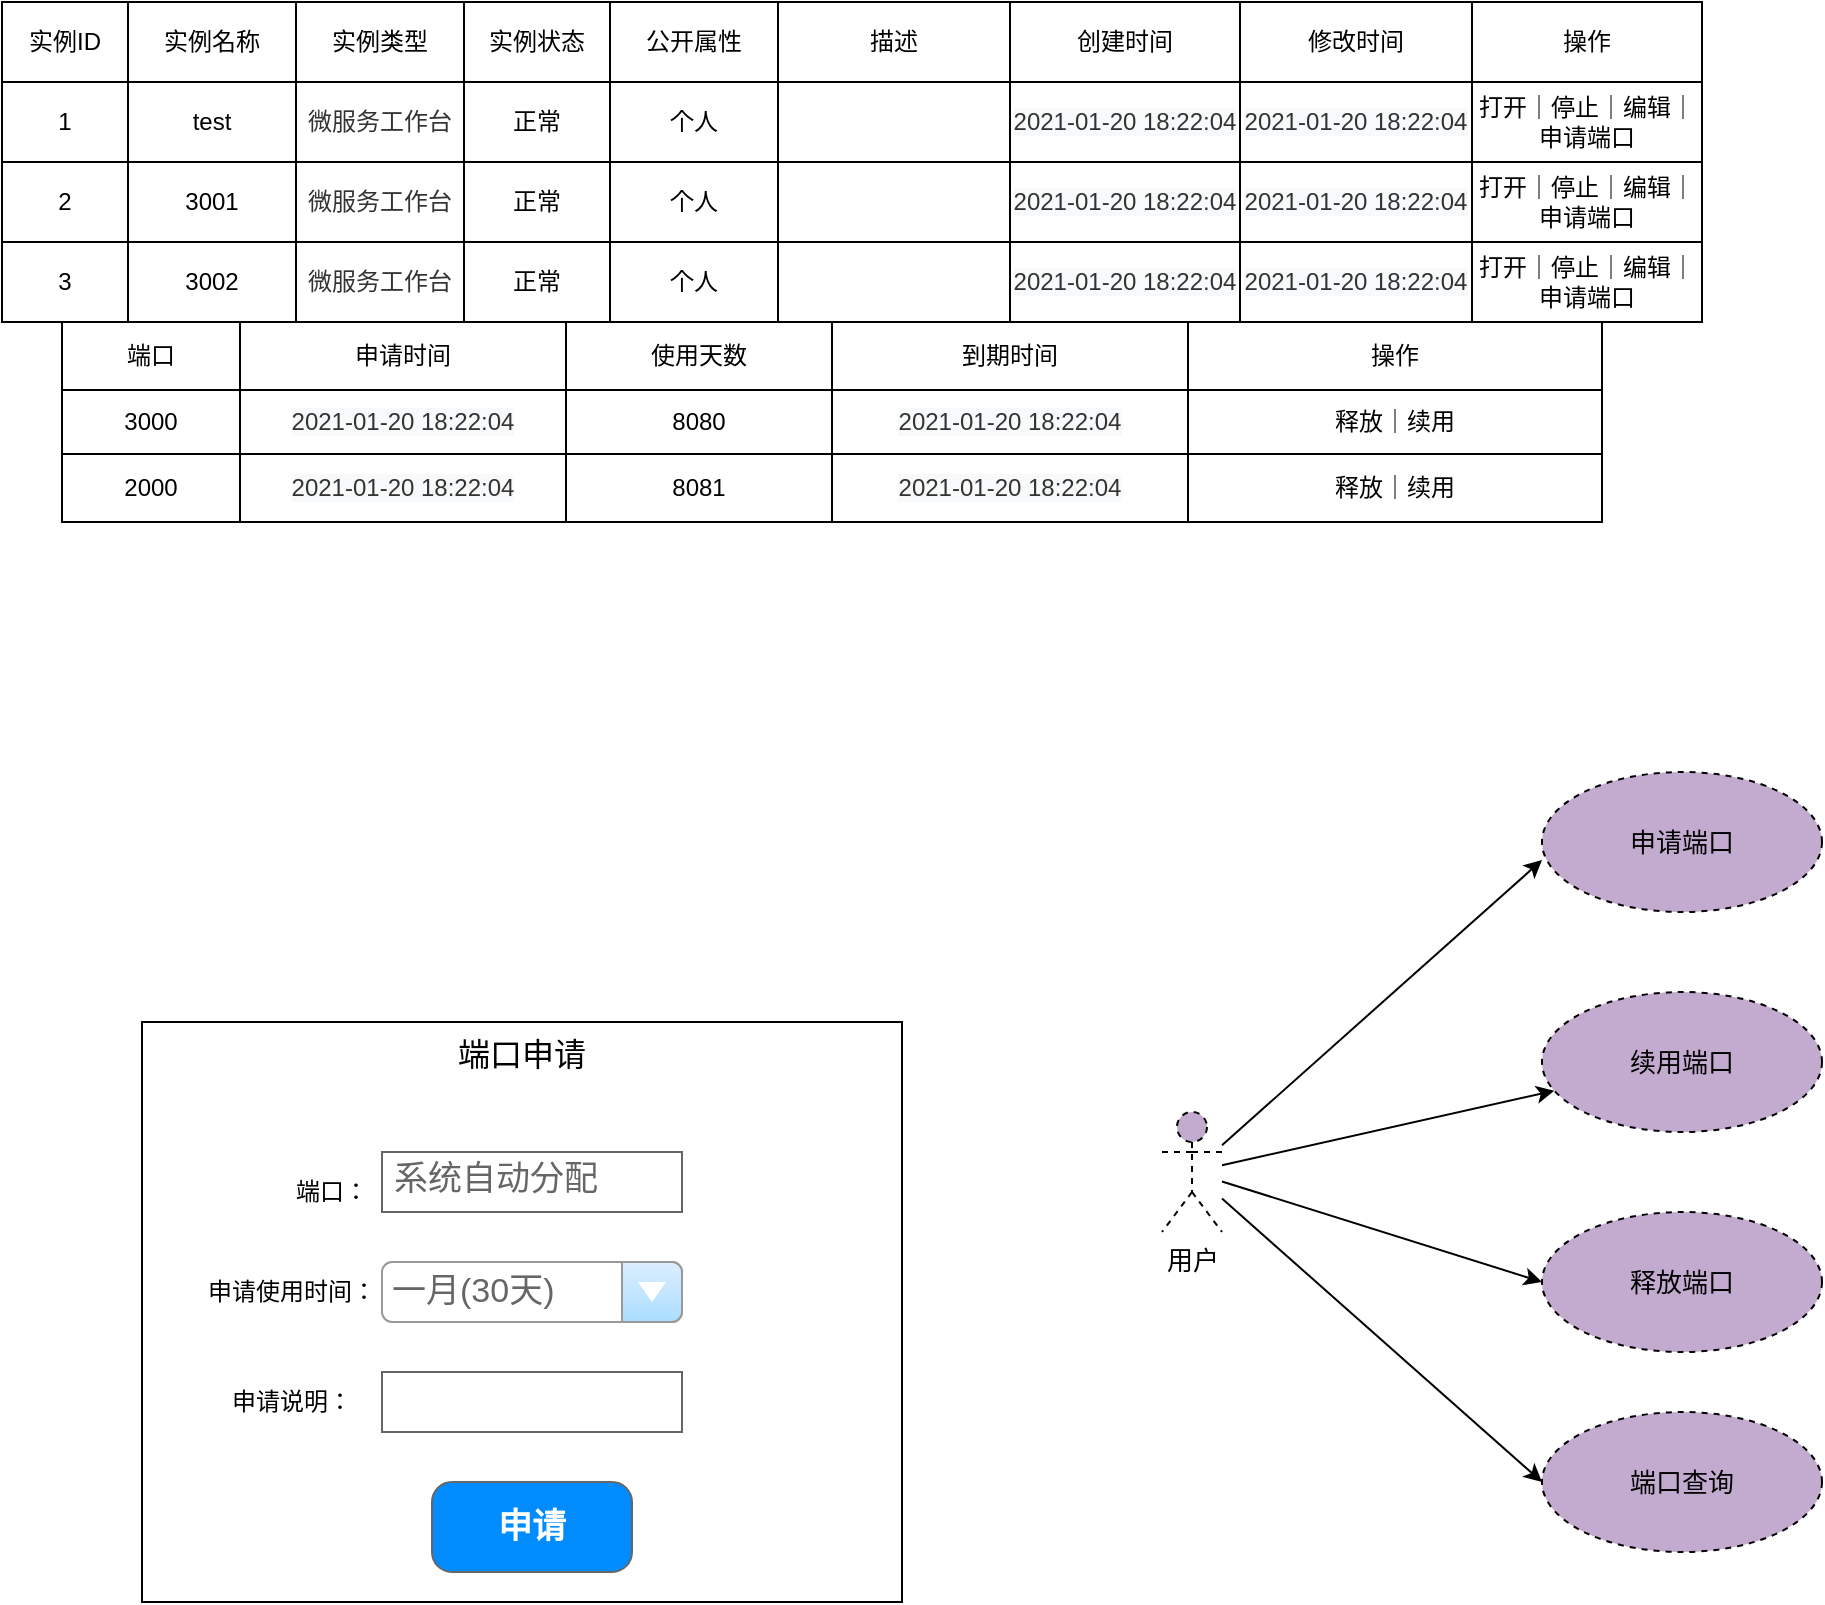 <mxfile version="14.5.3" type="github" pages="10"><diagram id="q0P-tHHOtsAiOXJg7ADs" name="Page-1"><mxGraphModel dx="1298" dy="747" grid="1" gridSize="10" guides="1" tooltips="1" connect="1" arrows="1" fold="1" page="1" pageScale="1" pageWidth="827" pageHeight="1169" math="0" shadow="0"><root><mxCell id="0"/><mxCell id="1" parent="0"/><mxCell id="pw_V3emC6-JFF7xQ46YI-128" value="端口申请" style="rounded=0;whiteSpace=wrap;html=1;fontSize=16;verticalAlign=top;" parent="1" vertex="1"><mxGeometry x="140" y="560" width="380" height="290" as="geometry"/></mxCell><mxCell id="pw_V3emC6-JFF7xQ46YI-23" value="" style="shape=table;html=1;whiteSpace=wrap;startSize=0;container=1;collapsible=0;childLayout=tableLayout;flipV=1;flipH=1;" parent="1" vertex="1"><mxGeometry x="100" y="210" width="770" height="100" as="geometry"/></mxCell><mxCell id="pw_V3emC6-JFF7xQ46YI-24" value="" style="shape=partialRectangle;html=1;whiteSpace=wrap;collapsible=0;dropTarget=0;pointerEvents=0;fillColor=none;top=0;left=0;bottom=0;right=0;points=[[0,0.5],[1,0.5]];portConstraint=eastwest;flipV=1;flipH=1;" parent="pw_V3emC6-JFF7xQ46YI-23" vertex="1"><mxGeometry width="770" height="34" as="geometry"/></mxCell><mxCell id="pw_V3emC6-JFF7xQ46YI-25" value="端口" style="shape=partialRectangle;html=1;whiteSpace=wrap;connectable=0;overflow=hidden;fillColor=none;top=0;left=0;bottom=0;right=0;flipV=1;flipH=1;" parent="pw_V3emC6-JFF7xQ46YI-24" vertex="1"><mxGeometry width="89" height="34" as="geometry"/></mxCell><mxCell id="pw_V3emC6-JFF7xQ46YI-26" value="申请时间" style="shape=partialRectangle;html=1;whiteSpace=wrap;connectable=0;overflow=hidden;fillColor=none;top=0;left=0;bottom=0;right=0;flipV=1;flipH=1;" parent="pw_V3emC6-JFF7xQ46YI-24" vertex="1"><mxGeometry x="89" width="163" height="34" as="geometry"/></mxCell><mxCell id="pw_V3emC6-JFF7xQ46YI-27" value="使用天数" style="shape=partialRectangle;html=1;whiteSpace=wrap;connectable=0;overflow=hidden;fillColor=none;top=0;left=0;bottom=0;right=0;flipV=1;flipH=1;" parent="pw_V3emC6-JFF7xQ46YI-24" vertex="1"><mxGeometry x="252" width="133" height="34" as="geometry"/></mxCell><mxCell id="pw_V3emC6-JFF7xQ46YI-28" value="到期时间" style="shape=partialRectangle;html=1;whiteSpace=wrap;connectable=0;overflow=hidden;fillColor=none;top=0;left=0;bottom=0;right=0;flipV=1;flipH=1;" parent="pw_V3emC6-JFF7xQ46YI-24" vertex="1"><mxGeometry x="385" width="178" height="34" as="geometry"/></mxCell><mxCell id="pw_V3emC6-JFF7xQ46YI-29" value="操作" style="shape=partialRectangle;html=1;whiteSpace=wrap;connectable=0;overflow=hidden;fillColor=none;top=0;left=0;bottom=0;right=0;flipV=1;flipH=1;" parent="pw_V3emC6-JFF7xQ46YI-24" vertex="1"><mxGeometry x="563" width="207" height="34" as="geometry"/></mxCell><mxCell id="pw_V3emC6-JFF7xQ46YI-31" value="" style="shape=partialRectangle;html=1;whiteSpace=wrap;collapsible=0;dropTarget=0;pointerEvents=0;fillColor=none;top=0;left=0;bottom=0;right=0;points=[[0,0.5],[1,0.5]];portConstraint=eastwest;flipV=1;flipH=1;" parent="pw_V3emC6-JFF7xQ46YI-23" vertex="1"><mxGeometry y="34" width="770" height="32" as="geometry"/></mxCell><mxCell id="pw_V3emC6-JFF7xQ46YI-32" value="3000" style="shape=partialRectangle;html=1;whiteSpace=wrap;connectable=0;overflow=hidden;fillColor=none;top=0;left=0;bottom=0;right=0;flipV=1;flipH=1;" parent="pw_V3emC6-JFF7xQ46YI-31" vertex="1"><mxGeometry width="89" height="32" as="geometry"/></mxCell><mxCell id="pw_V3emC6-JFF7xQ46YI-33" value="&lt;span style=&quot;color: rgb(51 , 51 , 51) ; background-color: rgb(247 , 249 , 250)&quot;&gt;2021-01-20 18:22:04&lt;/span&gt;" style="shape=partialRectangle;html=1;whiteSpace=wrap;connectable=0;overflow=hidden;fillColor=none;top=0;left=0;bottom=0;right=0;flipV=1;flipH=1;" parent="pw_V3emC6-JFF7xQ46YI-31" vertex="1"><mxGeometry x="89" width="163" height="32" as="geometry"/></mxCell><mxCell id="pw_V3emC6-JFF7xQ46YI-34" value="8080" style="shape=partialRectangle;html=1;whiteSpace=wrap;connectable=0;overflow=hidden;fillColor=none;top=0;left=0;bottom=0;right=0;flipV=1;flipH=1;" parent="pw_V3emC6-JFF7xQ46YI-31" vertex="1"><mxGeometry x="252" width="133" height="32" as="geometry"/></mxCell><mxCell id="pw_V3emC6-JFF7xQ46YI-35" value="&lt;span style=&quot;color: rgb(51 , 51 , 51) ; background-color: rgb(247 , 249 , 250)&quot;&gt;2021-01-20 18:22:04&lt;/span&gt;" style="shape=partialRectangle;html=1;whiteSpace=wrap;connectable=0;overflow=hidden;fillColor=none;top=0;left=0;bottom=0;right=0;flipV=1;flipH=1;" parent="pw_V3emC6-JFF7xQ46YI-31" vertex="1"><mxGeometry x="385" width="178" height="32" as="geometry"/></mxCell><mxCell id="pw_V3emC6-JFF7xQ46YI-36" value="释放｜续用" style="shape=partialRectangle;html=1;whiteSpace=wrap;connectable=0;overflow=hidden;fillColor=none;top=0;left=0;bottom=0;right=0;flipV=1;flipH=1;" parent="pw_V3emC6-JFF7xQ46YI-31" vertex="1"><mxGeometry x="563" width="207" height="32" as="geometry"/></mxCell><mxCell id="pw_V3emC6-JFF7xQ46YI-52" value="" style="shape=partialRectangle;html=1;whiteSpace=wrap;collapsible=0;dropTarget=0;pointerEvents=0;fillColor=none;top=0;left=0;bottom=0;right=0;points=[[0,0.5],[1,0.5]];portConstraint=eastwest;flipV=1;flipH=1;" parent="pw_V3emC6-JFF7xQ46YI-23" vertex="1"><mxGeometry y="66" width="770" height="34" as="geometry"/></mxCell><mxCell id="pw_V3emC6-JFF7xQ46YI-53" value="2000" style="shape=partialRectangle;html=1;whiteSpace=wrap;connectable=0;overflow=hidden;fillColor=none;top=0;left=0;bottom=0;right=0;flipV=1;flipH=1;" parent="pw_V3emC6-JFF7xQ46YI-52" vertex="1"><mxGeometry width="89" height="34" as="geometry"/></mxCell><mxCell id="pw_V3emC6-JFF7xQ46YI-54" value="&lt;span style=&quot;color: rgb(51 , 51 , 51) ; background-color: rgb(247 , 249 , 250)&quot;&gt;2021-01-20 18:22:04&lt;/span&gt;" style="shape=partialRectangle;html=1;whiteSpace=wrap;connectable=0;overflow=hidden;fillColor=none;top=0;left=0;bottom=0;right=0;flipV=1;flipH=1;" parent="pw_V3emC6-JFF7xQ46YI-52" vertex="1"><mxGeometry x="89" width="163" height="34" as="geometry"/></mxCell><mxCell id="pw_V3emC6-JFF7xQ46YI-55" value="8081" style="shape=partialRectangle;html=1;whiteSpace=wrap;connectable=0;overflow=hidden;fillColor=none;top=0;left=0;bottom=0;right=0;flipV=1;flipH=1;" parent="pw_V3emC6-JFF7xQ46YI-52" vertex="1"><mxGeometry x="252" width="133" height="34" as="geometry"/></mxCell><mxCell id="pw_V3emC6-JFF7xQ46YI-56" value="&lt;span style=&quot;color: rgb(51 , 51 , 51) ; background-color: rgb(247 , 249 , 250)&quot;&gt;2021-01-20 18:22:04&lt;/span&gt;" style="shape=partialRectangle;html=1;whiteSpace=wrap;connectable=0;overflow=hidden;fillColor=none;top=0;left=0;bottom=0;right=0;flipV=1;flipH=1;" parent="pw_V3emC6-JFF7xQ46YI-52" vertex="1"><mxGeometry x="385" width="178" height="34" as="geometry"/></mxCell><mxCell id="pw_V3emC6-JFF7xQ46YI-57" value="释放｜续用" style="shape=partialRectangle;html=1;whiteSpace=wrap;connectable=0;overflow=hidden;fillColor=none;top=0;left=0;bottom=0;right=0;flipV=1;flipH=1;" parent="pw_V3emC6-JFF7xQ46YI-52" vertex="1"><mxGeometry x="563" width="207" height="34" as="geometry"/></mxCell><mxCell id="pw_V3emC6-JFF7xQ46YI-120" value="端口：" style="text;html=1;strokeColor=none;fillColor=none;align=center;verticalAlign=middle;whiteSpace=wrap;rounded=0;" parent="1" vertex="1"><mxGeometry x="210" y="635" width="50" height="20" as="geometry"/></mxCell><mxCell id="pw_V3emC6-JFF7xQ46YI-121" value="" style="strokeWidth=1;shadow=0;dashed=0;align=center;html=1;shape=mxgraph.mockup.text.textBox;fontColor=#666666;align=left;fontSize=17;spacingLeft=4;spacingTop=-3;strokeColor=#666666;mainText=" parent="1" vertex="1"><mxGeometry x="260" y="735" width="150" height="30" as="geometry"/></mxCell><mxCell id="pw_V3emC6-JFF7xQ46YI-123" value="申请使用时间：" style="text;html=1;strokeColor=none;fillColor=none;align=center;verticalAlign=middle;whiteSpace=wrap;rounded=0;" parent="1" vertex="1"><mxGeometry x="170" y="685" width="90" height="20" as="geometry"/></mxCell><mxCell id="pw_V3emC6-JFF7xQ46YI-124" value="一月(30天)" style="strokeWidth=1;shadow=0;dashed=0;align=center;html=1;shape=mxgraph.mockup.forms.comboBox;strokeColor=#999999;fillColor=#ddeeff;align=left;fillColor2=#aaddff;mainText=;fontColor=#666666;fontSize=17;spacingLeft=3;" parent="1" vertex="1"><mxGeometry x="260" y="680" width="150" height="30" as="geometry"/></mxCell><mxCell id="pw_V3emC6-JFF7xQ46YI-125" value="申请" style="strokeWidth=1;shadow=0;dashed=0;align=center;html=1;shape=mxgraph.mockup.buttons.button;strokeColor=#666666;fontColor=#ffffff;mainText=;buttonStyle=round;fontSize=17;fontStyle=1;fillColor=#008cff;whiteSpace=wrap;" parent="1" vertex="1"><mxGeometry x="285" y="790" width="100" height="45" as="geometry"/></mxCell><mxCell id="pw_V3emC6-JFF7xQ46YI-126" value="申请说明：" style="text;html=1;strokeColor=none;fillColor=none;align=center;verticalAlign=middle;whiteSpace=wrap;rounded=0;" parent="1" vertex="1"><mxGeometry x="170" y="740" width="90" height="20" as="geometry"/></mxCell><mxCell id="pw_V3emC6-JFF7xQ46YI-127" value="系统自动分配" style="strokeWidth=1;shadow=0;dashed=0;align=center;html=1;shape=mxgraph.mockup.text.textBox;fontColor=#666666;align=left;fontSize=17;spacingLeft=4;spacingTop=-3;strokeColor=#666666;mainText=" parent="1" vertex="1"><mxGeometry x="260" y="625" width="150" height="30" as="geometry"/></mxCell><mxCell id="t61X3BCDkBvkNrBhg9w6-1" style="rounded=0;orthogonalLoop=1;jettySize=auto;html=1;entryX=0;entryY=0.629;entryDx=0;entryDy=0;entryPerimeter=0;fontSize=13;fontColor=#000000;" parent="1" source="t61X3BCDkBvkNrBhg9w6-5" target="t61X3BCDkBvkNrBhg9w6-6" edge="1"><mxGeometry relative="1" as="geometry"/></mxCell><mxCell id="t61X3BCDkBvkNrBhg9w6-2" style="edgeStyle=none;rounded=0;orthogonalLoop=1;jettySize=auto;html=1;fontSize=13;fontColor=#000000;" parent="1" source="t61X3BCDkBvkNrBhg9w6-5" target="t61X3BCDkBvkNrBhg9w6-7" edge="1"><mxGeometry relative="1" as="geometry"/></mxCell><mxCell id="t61X3BCDkBvkNrBhg9w6-3" style="edgeStyle=none;rounded=0;orthogonalLoop=1;jettySize=auto;html=1;entryX=0;entryY=0.5;entryDx=0;entryDy=0;fontSize=13;fontColor=#000000;" parent="1" source="t61X3BCDkBvkNrBhg9w6-5" target="t61X3BCDkBvkNrBhg9w6-8" edge="1"><mxGeometry relative="1" as="geometry"/></mxCell><mxCell id="t61X3BCDkBvkNrBhg9w6-4" style="edgeStyle=none;rounded=0;orthogonalLoop=1;jettySize=auto;html=1;entryX=0;entryY=0.5;entryDx=0;entryDy=0;fontSize=13;fontColor=#000000;" parent="1" source="t61X3BCDkBvkNrBhg9w6-5" target="t61X3BCDkBvkNrBhg9w6-9" edge="1"><mxGeometry relative="1" as="geometry"/></mxCell><mxCell id="t61X3BCDkBvkNrBhg9w6-5" value="用户" style="shape=umlActor;verticalLabelPosition=bottom;verticalAlign=top;html=1;dashed=1;fillColor=#C3ABD0;fontSize=13;fontColor=#000000;align=center;" parent="1" vertex="1"><mxGeometry x="650" y="605" width="30" height="60" as="geometry"/></mxCell><mxCell id="t61X3BCDkBvkNrBhg9w6-6" value="申请端口" style="ellipse;whiteSpace=wrap;html=1;dashed=1;fillColor=#C3ABD0;fontSize=13;fontColor=#000000;align=center;" parent="1" vertex="1"><mxGeometry x="840" y="435" width="140" height="70" as="geometry"/></mxCell><mxCell id="t61X3BCDkBvkNrBhg9w6-7" value="续用端口" style="ellipse;whiteSpace=wrap;html=1;dashed=1;fillColor=#C3ABD0;fontSize=13;fontColor=#000000;align=center;" parent="1" vertex="1"><mxGeometry x="840" y="545" width="140" height="70" as="geometry"/></mxCell><mxCell id="t61X3BCDkBvkNrBhg9w6-8" value="释放端口" style="ellipse;whiteSpace=wrap;html=1;dashed=1;fillColor=#C3ABD0;fontSize=13;fontColor=#000000;align=center;" parent="1" vertex="1"><mxGeometry x="840" y="655" width="140" height="70" as="geometry"/></mxCell><mxCell id="t61X3BCDkBvkNrBhg9w6-9" value="端口查询" style="ellipse;whiteSpace=wrap;html=1;dashed=1;fillColor=#C3ABD0;fontSize=13;fontColor=#000000;align=center;" parent="1" vertex="1"><mxGeometry x="840" y="755" width="140" height="70" as="geometry"/></mxCell><mxCell id="MjmXSrp2hnMmiOFJokQJ-1" value="" style="shape=table;html=1;whiteSpace=wrap;startSize=0;container=1;collapsible=0;childLayout=tableLayout;flipV=1;flipH=1;" parent="1" vertex="1"><mxGeometry x="70" y="50" width="850" height="160" as="geometry"/></mxCell><mxCell id="MjmXSrp2hnMmiOFJokQJ-2" value="" style="shape=partialRectangle;html=1;whiteSpace=wrap;collapsible=0;dropTarget=0;pointerEvents=0;fillColor=none;top=0;left=0;bottom=0;right=0;points=[[0,0.5],[1,0.5]];portConstraint=eastwest;flipV=1;flipH=1;" parent="MjmXSrp2hnMmiOFJokQJ-1" vertex="1"><mxGeometry width="850" height="40" as="geometry"/></mxCell><mxCell id="MjmXSrp2hnMmiOFJokQJ-3" value="实例ID" style="shape=partialRectangle;html=1;whiteSpace=wrap;connectable=0;overflow=hidden;fillColor=none;top=0;left=0;bottom=0;right=0;flipV=1;flipH=1;" parent="MjmXSrp2hnMmiOFJokQJ-2" vertex="1"><mxGeometry width="63" height="40" as="geometry"/></mxCell><mxCell id="MjmXSrp2hnMmiOFJokQJ-4" value="实例名称" style="shape=partialRectangle;html=1;whiteSpace=wrap;connectable=0;overflow=hidden;fillColor=none;top=0;left=0;bottom=0;right=0;flipV=1;flipH=1;" parent="MjmXSrp2hnMmiOFJokQJ-2" vertex="1"><mxGeometry x="63" width="84" height="40" as="geometry"/></mxCell><mxCell id="MjmXSrp2hnMmiOFJokQJ-5" value="实例类型" style="shape=partialRectangle;html=1;whiteSpace=wrap;connectable=0;overflow=hidden;fillColor=none;top=0;left=0;bottom=0;right=0;flipV=1;flipH=1;" parent="MjmXSrp2hnMmiOFJokQJ-2" vertex="1"><mxGeometry x="147" width="84" height="40" as="geometry"/></mxCell><mxCell id="MjmXSrp2hnMmiOFJokQJ-6" value="实例状态" style="shape=partialRectangle;html=1;whiteSpace=wrap;connectable=0;overflow=hidden;fillColor=none;top=0;left=0;bottom=0;right=0;flipV=1;flipH=1;" parent="MjmXSrp2hnMmiOFJokQJ-2" vertex="1"><mxGeometry x="231" width="73" height="40" as="geometry"/></mxCell><mxCell id="MjmXSrp2hnMmiOFJokQJ-7" value="公开属性" style="shape=partialRectangle;html=1;whiteSpace=wrap;connectable=0;overflow=hidden;fillColor=none;top=0;left=0;bottom=0;right=0;flipV=1;flipH=1;" parent="MjmXSrp2hnMmiOFJokQJ-2" vertex="1"><mxGeometry x="304" width="84" height="40" as="geometry"/></mxCell><mxCell id="MjmXSrp2hnMmiOFJokQJ-8" value="描述" style="shape=partialRectangle;html=1;whiteSpace=wrap;connectable=0;overflow=hidden;fillColor=none;top=0;left=0;bottom=0;right=0;flipV=1;flipH=1;" parent="MjmXSrp2hnMmiOFJokQJ-2" vertex="1"><mxGeometry x="388" width="116" height="40" as="geometry"/></mxCell><mxCell id="MjmXSrp2hnMmiOFJokQJ-9" value="创建时间" style="shape=partialRectangle;html=1;whiteSpace=wrap;connectable=0;overflow=hidden;fillColor=none;top=0;left=0;bottom=0;right=0;flipV=1;flipH=1;" parent="MjmXSrp2hnMmiOFJokQJ-2" vertex="1"><mxGeometry x="504" width="115" height="40" as="geometry"/></mxCell><mxCell id="MjmXSrp2hnMmiOFJokQJ-10" value="修改时间" style="shape=partialRectangle;html=1;whiteSpace=wrap;connectable=0;overflow=hidden;fillColor=none;top=0;left=0;bottom=0;right=0;flipV=1;flipH=1;" parent="MjmXSrp2hnMmiOFJokQJ-2" vertex="1"><mxGeometry x="619" width="116" height="40" as="geometry"/></mxCell><mxCell id="MjmXSrp2hnMmiOFJokQJ-47" value="操作" style="shape=partialRectangle;html=1;whiteSpace=wrap;connectable=0;overflow=hidden;fillColor=none;top=0;left=0;bottom=0;right=0;flipV=1;flipH=1;" parent="MjmXSrp2hnMmiOFJokQJ-2" vertex="1"><mxGeometry x="735" width="115" height="40" as="geometry"/></mxCell><mxCell id="MjmXSrp2hnMmiOFJokQJ-11" value="" style="shape=partialRectangle;html=1;whiteSpace=wrap;collapsible=0;dropTarget=0;pointerEvents=0;fillColor=none;top=0;left=0;bottom=0;right=0;points=[[0,0.5],[1,0.5]];portConstraint=eastwest;flipV=1;flipH=1;" parent="MjmXSrp2hnMmiOFJokQJ-1" vertex="1"><mxGeometry y="40" width="850" height="40" as="geometry"/></mxCell><mxCell id="MjmXSrp2hnMmiOFJokQJ-12" value="1" style="shape=partialRectangle;html=1;whiteSpace=wrap;connectable=0;overflow=hidden;fillColor=none;top=0;left=0;bottom=0;right=0;flipV=1;flipH=1;" parent="MjmXSrp2hnMmiOFJokQJ-11" vertex="1"><mxGeometry width="63" height="40" as="geometry"/></mxCell><mxCell id="MjmXSrp2hnMmiOFJokQJ-13" value="test" style="shape=partialRectangle;html=1;whiteSpace=wrap;connectable=0;overflow=hidden;fillColor=none;top=0;left=0;bottom=0;right=0;flipV=1;flipH=1;" parent="MjmXSrp2hnMmiOFJokQJ-11" vertex="1"><mxGeometry x="63" width="84" height="40" as="geometry"/></mxCell><mxCell id="MjmXSrp2hnMmiOFJokQJ-14" value="&lt;font color=&quot;#333333&quot;&gt;微服务工作台&lt;/font&gt;" style="shape=partialRectangle;html=1;whiteSpace=wrap;connectable=0;overflow=hidden;fillColor=none;top=0;left=0;bottom=0;right=0;flipV=1;flipH=1;" parent="MjmXSrp2hnMmiOFJokQJ-11" vertex="1"><mxGeometry x="147" width="84" height="40" as="geometry"/></mxCell><mxCell id="MjmXSrp2hnMmiOFJokQJ-15" value="正常" style="shape=partialRectangle;html=1;whiteSpace=wrap;connectable=0;overflow=hidden;fillColor=none;top=0;left=0;bottom=0;right=0;flipV=1;flipH=1;" parent="MjmXSrp2hnMmiOFJokQJ-11" vertex="1"><mxGeometry x="231" width="73" height="40" as="geometry"/></mxCell><mxCell id="MjmXSrp2hnMmiOFJokQJ-16" value="个人" style="shape=partialRectangle;html=1;whiteSpace=wrap;connectable=0;overflow=hidden;fillColor=none;top=0;left=0;bottom=0;right=0;flipV=1;flipH=1;" parent="MjmXSrp2hnMmiOFJokQJ-11" vertex="1"><mxGeometry x="304" width="84" height="40" as="geometry"/></mxCell><mxCell id="MjmXSrp2hnMmiOFJokQJ-17" value="" style="shape=partialRectangle;html=1;whiteSpace=wrap;connectable=0;overflow=hidden;fillColor=none;top=0;left=0;bottom=0;right=0;flipV=1;flipH=1;" parent="MjmXSrp2hnMmiOFJokQJ-11" vertex="1"><mxGeometry x="388" width="116" height="40" as="geometry"/></mxCell><mxCell id="MjmXSrp2hnMmiOFJokQJ-18" value="&lt;span style=&quot;color: rgb(51 , 51 , 51) ; font-family: , , &amp;#34;segoe ui&amp;#34; , &amp;#34;pingfang sc&amp;#34; , &amp;#34;hiragino sans gb&amp;#34; , &amp;#34;microsoft yahei&amp;#34; , &amp;#34;helvetica neue&amp;#34; , &amp;#34;helvetica&amp;#34; , &amp;#34;arial&amp;#34; , sans-serif ; background-color: rgb(247 , 249 , 250)&quot;&gt;2021-01-20 18:22:04&lt;/span&gt;" style="shape=partialRectangle;html=1;whiteSpace=wrap;connectable=0;overflow=hidden;fillColor=none;top=0;left=0;bottom=0;right=0;flipV=1;flipH=1;" parent="MjmXSrp2hnMmiOFJokQJ-11" vertex="1"><mxGeometry x="504" width="115" height="40" as="geometry"/></mxCell><mxCell id="MjmXSrp2hnMmiOFJokQJ-19" value="&lt;span style=&quot;color: rgb(51 , 51 , 51) ; font-family: , , &amp;#34;segoe ui&amp;#34; , &amp;#34;pingfang sc&amp;#34; , &amp;#34;hiragino sans gb&amp;#34; , &amp;#34;microsoft yahei&amp;#34; , &amp;#34;helvetica neue&amp;#34; , &amp;#34;helvetica&amp;#34; , &amp;#34;arial&amp;#34; , sans-serif ; background-color: rgb(247 , 249 , 250)&quot;&gt;2021-01-20 18:22:04&lt;/span&gt;" style="shape=partialRectangle;html=1;whiteSpace=wrap;connectable=0;overflow=hidden;fillColor=none;top=0;left=0;bottom=0;right=0;flipV=1;flipH=1;" parent="MjmXSrp2hnMmiOFJokQJ-11" vertex="1"><mxGeometry x="619" width="116" height="40" as="geometry"/></mxCell><mxCell id="MjmXSrp2hnMmiOFJokQJ-48" value="打开｜停止｜编辑｜申请端口" style="shape=partialRectangle;html=1;whiteSpace=wrap;connectable=0;overflow=hidden;fillColor=none;top=0;left=0;bottom=0;right=0;flipV=1;flipH=1;" parent="MjmXSrp2hnMmiOFJokQJ-11" vertex="1"><mxGeometry x="735" width="115" height="40" as="geometry"/></mxCell><mxCell id="MjmXSrp2hnMmiOFJokQJ-20" value="" style="shape=partialRectangle;html=1;whiteSpace=wrap;collapsible=0;dropTarget=0;pointerEvents=0;fillColor=none;top=0;left=0;bottom=0;right=0;points=[[0,0.5],[1,0.5]];portConstraint=eastwest;flipV=1;flipH=1;" parent="MjmXSrp2hnMmiOFJokQJ-1" vertex="1"><mxGeometry y="80" width="850" height="40" as="geometry"/></mxCell><mxCell id="MjmXSrp2hnMmiOFJokQJ-21" value="2" style="shape=partialRectangle;html=1;whiteSpace=wrap;connectable=0;overflow=hidden;fillColor=none;top=0;left=0;bottom=0;right=0;flipV=1;flipH=1;" parent="MjmXSrp2hnMmiOFJokQJ-20" vertex="1"><mxGeometry width="63" height="40" as="geometry"/></mxCell><mxCell id="MjmXSrp2hnMmiOFJokQJ-22" value="3001" style="shape=partialRectangle;html=1;whiteSpace=wrap;connectable=0;overflow=hidden;fillColor=none;top=0;left=0;bottom=0;right=0;flipV=1;flipH=1;" parent="MjmXSrp2hnMmiOFJokQJ-20" vertex="1"><mxGeometry x="63" width="84" height="40" as="geometry"/></mxCell><mxCell id="MjmXSrp2hnMmiOFJokQJ-23" value="&lt;span style=&quot;color: rgb(51 , 51 , 51)&quot;&gt;微服务工作台&lt;/span&gt;" style="shape=partialRectangle;html=1;whiteSpace=wrap;connectable=0;overflow=hidden;fillColor=none;top=0;left=0;bottom=0;right=0;flipV=1;flipH=1;" parent="MjmXSrp2hnMmiOFJokQJ-20" vertex="1"><mxGeometry x="147" width="84" height="40" as="geometry"/></mxCell><mxCell id="MjmXSrp2hnMmiOFJokQJ-24" value="正常" style="shape=partialRectangle;html=1;whiteSpace=wrap;connectable=0;overflow=hidden;fillColor=none;top=0;left=0;bottom=0;right=0;flipV=1;flipH=1;" parent="MjmXSrp2hnMmiOFJokQJ-20" vertex="1"><mxGeometry x="231" width="73" height="40" as="geometry"/></mxCell><mxCell id="MjmXSrp2hnMmiOFJokQJ-25" value="个人" style="shape=partialRectangle;html=1;whiteSpace=wrap;connectable=0;overflow=hidden;fillColor=none;top=0;left=0;bottom=0;right=0;flipV=1;flipH=1;" parent="MjmXSrp2hnMmiOFJokQJ-20" vertex="1"><mxGeometry x="304" width="84" height="40" as="geometry"/></mxCell><mxCell id="MjmXSrp2hnMmiOFJokQJ-26" value="" style="shape=partialRectangle;html=1;whiteSpace=wrap;connectable=0;overflow=hidden;fillColor=none;top=0;left=0;bottom=0;right=0;flipV=1;flipH=1;" parent="MjmXSrp2hnMmiOFJokQJ-20" vertex="1"><mxGeometry x="388" width="116" height="40" as="geometry"/></mxCell><mxCell id="MjmXSrp2hnMmiOFJokQJ-27" value="&lt;span style=&quot;color: rgb(51 , 51 , 51) ; font-family: , , &amp;#34;segoe ui&amp;#34; , &amp;#34;pingfang sc&amp;#34; , &amp;#34;hiragino sans gb&amp;#34; , &amp;#34;microsoft yahei&amp;#34; , &amp;#34;helvetica neue&amp;#34; , &amp;#34;helvetica&amp;#34; , &amp;#34;arial&amp;#34; , sans-serif ; background-color: rgb(247 , 249 , 250)&quot;&gt;2021-01-20 18:22:04&lt;/span&gt;" style="shape=partialRectangle;html=1;whiteSpace=wrap;connectable=0;overflow=hidden;fillColor=none;top=0;left=0;bottom=0;right=0;flipV=1;flipH=1;" parent="MjmXSrp2hnMmiOFJokQJ-20" vertex="1"><mxGeometry x="504" width="115" height="40" as="geometry"/></mxCell><mxCell id="MjmXSrp2hnMmiOFJokQJ-28" value="&lt;span style=&quot;color: rgb(51 , 51 , 51) ; font-family: , , &amp;#34;segoe ui&amp;#34; , &amp;#34;pingfang sc&amp;#34; , &amp;#34;hiragino sans gb&amp;#34; , &amp;#34;microsoft yahei&amp;#34; , &amp;#34;helvetica neue&amp;#34; , &amp;#34;helvetica&amp;#34; , &amp;#34;arial&amp;#34; , sans-serif ; background-color: rgb(247 , 249 , 250)&quot;&gt;2021-01-20 18:22:04&lt;/span&gt;" style="shape=partialRectangle;html=1;whiteSpace=wrap;connectable=0;overflow=hidden;fillColor=none;top=0;left=0;bottom=0;right=0;flipV=1;flipH=1;" parent="MjmXSrp2hnMmiOFJokQJ-20" vertex="1"><mxGeometry x="619" width="116" height="40" as="geometry"/></mxCell><mxCell id="MjmXSrp2hnMmiOFJokQJ-49" value="&lt;span&gt;打开｜停止｜编辑｜申请端口&lt;/span&gt;" style="shape=partialRectangle;html=1;whiteSpace=wrap;connectable=0;overflow=hidden;fillColor=none;top=0;left=0;bottom=0;right=0;flipV=1;flipH=1;" parent="MjmXSrp2hnMmiOFJokQJ-20" vertex="1"><mxGeometry x="735" width="115" height="40" as="geometry"/></mxCell><mxCell id="MjmXSrp2hnMmiOFJokQJ-29" value="" style="shape=partialRectangle;html=1;whiteSpace=wrap;collapsible=0;dropTarget=0;pointerEvents=0;fillColor=none;top=0;left=0;bottom=0;right=0;points=[[0,0.5],[1,0.5]];portConstraint=eastwest;flipV=1;flipH=1;" parent="MjmXSrp2hnMmiOFJokQJ-1" vertex="1"><mxGeometry y="120" width="850" height="40" as="geometry"/></mxCell><mxCell id="MjmXSrp2hnMmiOFJokQJ-30" value="3" style="shape=partialRectangle;html=1;whiteSpace=wrap;connectable=0;overflow=hidden;fillColor=none;top=0;left=0;bottom=0;right=0;flipV=1;flipH=1;" parent="MjmXSrp2hnMmiOFJokQJ-29" vertex="1"><mxGeometry width="63" height="40" as="geometry"/></mxCell><mxCell id="MjmXSrp2hnMmiOFJokQJ-31" value="3002" style="shape=partialRectangle;html=1;whiteSpace=wrap;connectable=0;overflow=hidden;fillColor=none;top=0;left=0;bottom=0;right=0;flipV=1;flipH=1;" parent="MjmXSrp2hnMmiOFJokQJ-29" vertex="1"><mxGeometry x="63" width="84" height="40" as="geometry"/></mxCell><mxCell id="MjmXSrp2hnMmiOFJokQJ-32" value="&lt;span style=&quot;color: rgb(51 , 51 , 51)&quot;&gt;微服务工作台&lt;/span&gt;" style="shape=partialRectangle;html=1;whiteSpace=wrap;connectable=0;overflow=hidden;fillColor=none;top=0;left=0;bottom=0;right=0;flipV=1;flipH=1;" parent="MjmXSrp2hnMmiOFJokQJ-29" vertex="1"><mxGeometry x="147" width="84" height="40" as="geometry"/></mxCell><mxCell id="MjmXSrp2hnMmiOFJokQJ-33" value="正常" style="shape=partialRectangle;html=1;whiteSpace=wrap;connectable=0;overflow=hidden;fillColor=none;top=0;left=0;bottom=0;right=0;flipV=1;flipH=1;" parent="MjmXSrp2hnMmiOFJokQJ-29" vertex="1"><mxGeometry x="231" width="73" height="40" as="geometry"/></mxCell><mxCell id="MjmXSrp2hnMmiOFJokQJ-34" value="个人" style="shape=partialRectangle;html=1;whiteSpace=wrap;connectable=0;overflow=hidden;fillColor=none;top=0;left=0;bottom=0;right=0;flipV=1;flipH=1;" parent="MjmXSrp2hnMmiOFJokQJ-29" vertex="1"><mxGeometry x="304" width="84" height="40" as="geometry"/></mxCell><mxCell id="MjmXSrp2hnMmiOFJokQJ-35" value="" style="shape=partialRectangle;html=1;whiteSpace=wrap;connectable=0;overflow=hidden;fillColor=none;top=0;left=0;bottom=0;right=0;flipV=1;flipH=1;" parent="MjmXSrp2hnMmiOFJokQJ-29" vertex="1"><mxGeometry x="388" width="116" height="40" as="geometry"/></mxCell><mxCell id="MjmXSrp2hnMmiOFJokQJ-36" value="&lt;span style=&quot;color: rgb(51 , 51 , 51) ; font-family: , , &amp;#34;segoe ui&amp;#34; , &amp;#34;pingfang sc&amp;#34; , &amp;#34;hiragino sans gb&amp;#34; , &amp;#34;microsoft yahei&amp;#34; , &amp;#34;helvetica neue&amp;#34; , &amp;#34;helvetica&amp;#34; , &amp;#34;arial&amp;#34; , sans-serif ; background-color: rgb(247 , 249 , 250)&quot;&gt;2021-01-20 18:22:04&lt;/span&gt;" style="shape=partialRectangle;html=1;whiteSpace=wrap;connectable=0;overflow=hidden;fillColor=none;top=0;left=0;bottom=0;right=0;flipV=1;flipH=1;" parent="MjmXSrp2hnMmiOFJokQJ-29" vertex="1"><mxGeometry x="504" width="115" height="40" as="geometry"/></mxCell><mxCell id="MjmXSrp2hnMmiOFJokQJ-37" value="&lt;span style=&quot;color: rgb(51 , 51 , 51) ; font-family: , , &amp;#34;segoe ui&amp;#34; , &amp;#34;pingfang sc&amp;#34; , &amp;#34;hiragino sans gb&amp;#34; , &amp;#34;microsoft yahei&amp;#34; , &amp;#34;helvetica neue&amp;#34; , &amp;#34;helvetica&amp;#34; , &amp;#34;arial&amp;#34; , sans-serif ; background-color: rgb(247 , 249 , 250)&quot;&gt;2021-01-20 18:22:04&lt;/span&gt;" style="shape=partialRectangle;html=1;whiteSpace=wrap;connectable=0;overflow=hidden;fillColor=none;top=0;left=0;bottom=0;right=0;flipV=1;flipH=1;" parent="MjmXSrp2hnMmiOFJokQJ-29" vertex="1"><mxGeometry x="619" width="116" height="40" as="geometry"/></mxCell><mxCell id="MjmXSrp2hnMmiOFJokQJ-50" value="&lt;span&gt;打开｜停止｜编辑｜申请端口&lt;/span&gt;" style="shape=partialRectangle;html=1;whiteSpace=wrap;connectable=0;overflow=hidden;fillColor=none;top=0;left=0;bottom=0;right=0;flipV=1;flipH=1;" parent="MjmXSrp2hnMmiOFJokQJ-29" vertex="1"><mxGeometry x="735" width="115" height="40" as="geometry"/></mxCell></root></mxGraphModel></diagram><diagram id="oZ-_vjVFMug6iJhn7pGk" name="Page-2"><mxGraphModel dx="1298" dy="747" grid="1" gridSize="10" guides="1" tooltips="1" connect="1" arrows="1" fold="1" page="1" pageScale="1" pageWidth="827" pageHeight="1169" math="0" shadow="0"><root><mxCell id="DEOrKh9uL2at37ICpsYR-0"/><mxCell id="DEOrKh9uL2at37ICpsYR-1" parent="DEOrKh9uL2at37ICpsYR-0"/><mxCell id="obAIoUnd2wdFWBJPpX3M-35" value="节点开发" style="strokeWidth=1;shadow=0;dashed=0;align=center;html=1;shape=mxgraph.mockup.containers.window;align=left;verticalAlign=top;spacingLeft=8;strokeColor2=#008cff;strokeColor3=#c4c4c4;fontColor=#666666;mainText=;fontSize=17;labelBackgroundColor=none;fillColor=#FFFFFF;" parent="DEOrKh9uL2at37ICpsYR-1" vertex="1"><mxGeometry x="16" y="520" width="764" height="450" as="geometry"/></mxCell><mxCell id="obAIoUnd2wdFWBJPpX3M-31" value="积木组件上传流程" style="rounded=0;whiteSpace=wrap;html=1;fillColor=#FFFFFF;fontSize=13;align=center;verticalAlign=bottom;dashed=1;" parent="DEOrKh9uL2at37ICpsYR-1" vertex="1"><mxGeometry x="10" y="38" width="780" height="392" as="geometry"/></mxCell><mxCell id="obAIoUnd2wdFWBJPpX3M-17" style="edgeStyle=orthogonalEdgeStyle;rounded=0;orthogonalLoop=1;jettySize=auto;html=1;entryX=0;entryY=0.5;entryDx=0;entryDy=0;fontSize=16;" parent="DEOrKh9uL2at37ICpsYR-1" source="obAIoUnd2wdFWBJPpX3M-14" target="obAIoUnd2wdFWBJPpX3M-12" edge="1"><mxGeometry relative="1" as="geometry"/></mxCell><mxCell id="obAIoUnd2wdFWBJPpX3M-14" value="&amp;nbsp; &amp;nbsp; &amp;nbsp; &amp;nbsp; Component" style="html=1;outlineConnect=0;whiteSpace=wrap;shape=mxgraph.archimate3.component;fontSize=13;verticalAlign=top;align=center;fillColor=#FFFFFF;" parent="DEOrKh9uL2at37ICpsYR-1" vertex="1"><mxGeometry x="170" y="97.5" width="166" height="155" as="geometry"/></mxCell><mxCell id="obAIoUnd2wdFWBJPpX3M-15" style="edgeStyle=orthogonalEdgeStyle;rounded=0;orthogonalLoop=1;jettySize=auto;html=1;fontSize=16;" parent="DEOrKh9uL2at37ICpsYR-1" source="obAIoUnd2wdFWBJPpX3M-0" target="obAIoUnd2wdFWBJPpX3M-14" edge="1"><mxGeometry relative="1" as="geometry"/></mxCell><mxCell id="obAIoUnd2wdFWBJPpX3M-28" value="submit" style="edgeLabel;html=1;align=center;verticalAlign=middle;resizable=0;points=[];fontSize=12;" parent="obAIoUnd2wdFWBJPpX3M-15" vertex="1" connectable="0"><mxGeometry x="-0.109" y="-2" relative="1" as="geometry"><mxPoint as="offset"/></mxGeometry></mxCell><mxCell id="obAIoUnd2wdFWBJPpX3M-0" value="开发者" style="shape=umlActor;verticalLabelPosition=bottom;verticalAlign=top;html=1;outlineConnect=0;fontSize=16;" parent="DEOrKh9uL2at37ICpsYR-1" vertex="1"><mxGeometry x="30" y="145" width="30" height="60" as="geometry"/></mxCell><mxCell id="obAIoUnd2wdFWBJPpX3M-6" value="js" style="rounded=1;whiteSpace=wrap;html=1;fontSize=12;" parent="DEOrKh9uL2at37ICpsYR-1" vertex="1"><mxGeometry x="266" y="130" width="50" height="30" as="geometry"/></mxCell><mxCell id="obAIoUnd2wdFWBJPpX3M-7" value="html" style="rounded=1;whiteSpace=wrap;html=1;fontSize=12;" parent="DEOrKh9uL2at37ICpsYR-1" vertex="1"><mxGeometry x="266" y="170" width="50" height="30" as="geometry"/></mxCell><mxCell id="obAIoUnd2wdFWBJPpX3M-8" value="package" style="rounded=1;whiteSpace=wrap;html=1;fontSize=12;" parent="DEOrKh9uL2at37ICpsYR-1" vertex="1"><mxGeometry x="263" y="210" width="56" height="30" as="geometry"/></mxCell><mxCell id="obAIoUnd2wdFWBJPpX3M-26" style="edgeStyle=orthogonalEdgeStyle;rounded=0;orthogonalLoop=1;jettySize=auto;html=1;fontSize=12;" parent="DEOrKh9uL2at37ICpsYR-1" source="obAIoUnd2wdFWBJPpX3M-12" target="obAIoUnd2wdFWBJPpX3M-24" edge="1"><mxGeometry relative="1" as="geometry"/></mxCell><mxCell id="obAIoUnd2wdFWBJPpX3M-29" value="upload" style="edgeLabel;html=1;align=center;verticalAlign=middle;resizable=0;points=[];fontSize=12;" parent="obAIoUnd2wdFWBJPpX3M-26" vertex="1" connectable="0"><mxGeometry x="0.117" y="-1" relative="1" as="geometry"><mxPoint as="offset"/></mxGeometry></mxCell><mxCell id="obAIoUnd2wdFWBJPpX3M-27" style="edgeStyle=orthogonalEdgeStyle;rounded=0;orthogonalLoop=1;jettySize=auto;html=1;fontSize=12;" parent="DEOrKh9uL2at37ICpsYR-1" source="obAIoUnd2wdFWBJPpX3M-12" edge="1"><mxGeometry relative="1" as="geometry"><mxPoint x="500" y="280" as="targetPoint"/></mxGeometry></mxCell><mxCell id="obAIoUnd2wdFWBJPpX3M-30" value="save" style="edgeLabel;html=1;align=center;verticalAlign=middle;resizable=0;points=[];fontSize=12;" parent="obAIoUnd2wdFWBJPpX3M-27" vertex="1" connectable="0"><mxGeometry x="-0.413" y="2" relative="1" as="geometry"><mxPoint as="offset"/></mxGeometry></mxCell><mxCell id="obAIoUnd2wdFWBJPpX3M-12" value="HaaS Server" style="rounded=0;whiteSpace=wrap;html=1;fontSize=16;" parent="DEOrKh9uL2at37ICpsYR-1" vertex="1"><mxGeometry x="440" y="145" width="120" height="60" as="geometry"/></mxCell><mxCell id="obAIoUnd2wdFWBJPpX3M-18" value="DB" style="shape=cylinder3;whiteSpace=wrap;html=1;boundedLbl=1;backgroundOutline=1;size=15;fontSize=12;align=center;" parent="DEOrKh9uL2at37ICpsYR-1" vertex="1"><mxGeometry x="470" y="290" width="60" height="80" as="geometry"/></mxCell><mxCell id="obAIoUnd2wdFWBJPpX3M-24" value="npm &lt;br&gt;repository" style="ellipse;shape=cloud;whiteSpace=wrap;html=1;align=center;fontSize=12;" parent="DEOrKh9uL2at37ICpsYR-1" vertex="1"><mxGeometry x="680" y="145" width="100" height="60" as="geometry"/></mxCell><mxCell id="obAIoUnd2wdFWBJPpX3M-32" value="基本信息" style="strokeWidth=1;shadow=0;dashed=0;align=center;html=1;shape=mxgraph.mockup.forms.uRect;fontSize=17;fontColor=#666666;align=left;spacingLeft=5;strokeColor=#666666;fillColor=#C3ABD0;" parent="DEOrKh9uL2at37ICpsYR-1" vertex="1"><mxGeometry x="29" y="575" width="81" height="30" as="geometry"/></mxCell><mxCell id="obAIoUnd2wdFWBJPpX3M-33" value="js脚本" style="strokeWidth=1;shadow=0;dashed=0;align=center;html=1;shape=mxgraph.mockup.forms.uRect;fontSize=17;align=left;spacingLeft=5;strokeColor=#008cff;fillColor=#FFFFFF;" parent="DEOrKh9uL2at37ICpsYR-1" vertex="1"><mxGeometry x="120" y="575" width="70" height="30" as="geometry"/></mxCell><mxCell id="obAIoUnd2wdFWBJPpX3M-34" value="html内容" style="strokeWidth=1;shadow=0;dashed=0;align=center;html=1;shape=mxgraph.mockup.forms.uRect;fontSize=17;fontColor=#666666;align=left;spacingLeft=5;strokeColor=#666666;fillColor=#FFFFFF;" parent="DEOrKh9uL2at37ICpsYR-1" vertex="1"><mxGeometry x="200" y="575" width="82" height="30" as="geometry"/></mxCell><mxCell id="obAIoUnd2wdFWBJPpX3M-36" value="" style="strokeWidth=1;shadow=0;dashed=0;align=center;html=1;shape=mxgraph.mockup.text.textBox;fontColor=#666666;align=left;fontSize=17;spacingLeft=4;spacingTop=-3;strokeColor=#666666;mainText=;fillColor=#FFFFFF;" parent="DEOrKh9uL2at37ICpsYR-1" vertex="1"><mxGeometry x="99" y="640" width="150" height="30" as="geometry"/></mxCell><mxCell id="obAIoUnd2wdFWBJPpX3M-37" value="节点名称" style="text;html=1;strokeColor=none;fillColor=none;align=center;verticalAlign=middle;whiteSpace=wrap;rounded=0;dashed=1;fontSize=13;" parent="DEOrKh9uL2at37ICpsYR-1" vertex="1"><mxGeometry x="30" y="645" width="60" height="20" as="geometry"/></mxCell><mxCell id="obAIoUnd2wdFWBJPpX3M-38" value="" style="strokeWidth=1;shadow=0;dashed=0;align=center;html=1;shape=mxgraph.mockup.text.textBox;fontColor=#666666;align=left;fontSize=17;spacingLeft=4;spacingTop=-3;strokeColor=#666666;mainText=;fillColor=#FFFFFF;" parent="DEOrKh9uL2at37ICpsYR-1" vertex="1"><mxGeometry x="99" y="680" width="581" height="220" as="geometry"/></mxCell><mxCell id="obAIoUnd2wdFWBJPpX3M-39" value="节点描述" style="text;html=1;strokeColor=none;fillColor=none;align=center;verticalAlign=middle;whiteSpace=wrap;rounded=0;dashed=1;fontSize=13;" parent="DEOrKh9uL2at37ICpsYR-1" vertex="1"><mxGeometry x="30" y="685" width="60" height="20" as="geometry"/></mxCell><mxCell id="obAIoUnd2wdFWBJPpX3M-40" value="package" style="strokeWidth=1;shadow=0;dashed=0;align=center;html=1;shape=mxgraph.mockup.forms.uRect;fontSize=17;fontColor=#666666;align=left;spacingLeft=5;strokeColor=#666666;fillColor=#FFFFFF;" parent="DEOrKh9uL2at37ICpsYR-1" vertex="1"><mxGeometry x="290" y="575" width="82" height="30" as="geometry"/></mxCell><mxCell id="a8AFUJCUaDDS26nHAIMO-0" value="保存" style="strokeWidth=1;shadow=0;dashed=0;align=center;html=1;shape=mxgraph.mockup.buttons.button;strokeColor=#666666;fontColor=#ffffff;mainText=;buttonStyle=round;fontSize=17;fontStyle=1;fillColor=#008cff;whiteSpace=wrap;" parent="DEOrKh9uL2at37ICpsYR-1" vertex="1"><mxGeometry x="590" y="920" width="90" height="40" as="geometry"/></mxCell></root></mxGraphModel></diagram><diagram id="iJ2l3RucGX7NkQuKvswI" name="Page-3"><mxGraphModel dx="1298" dy="747" grid="1" gridSize="10" guides="1" tooltips="1" connect="1" arrows="1" fold="1" page="1" pageScale="1" pageWidth="827" pageHeight="1169" math="0" shadow="0"><root><mxCell id="UlfJtQdwhgsCEyz5Clyw-0"/><mxCell id="UlfJtQdwhgsCEyz5Clyw-1" parent="UlfJtQdwhgsCEyz5Clyw-0"/><mxCell id="OpS5U-KCq1zqFZZPgxF3-21" style="edgeStyle=none;rounded=0;orthogonalLoop=1;jettySize=auto;html=1;" parent="UlfJtQdwhgsCEyz5Clyw-1" source="OpS5U-KCq1zqFZZPgxF3-16" target="OpS5U-KCq1zqFZZPgxF3-4" edge="1"><mxGeometry relative="1" as="geometry"/></mxCell><mxCell id="OpS5U-KCq1zqFZZPgxF3-16" value="&lt;span&gt;Haas Studio&lt;/span&gt;" style="rounded=0;whiteSpace=wrap;html=1;verticalAlign=top;" parent="UlfJtQdwhgsCEyz5Clyw-1" vertex="1"><mxGeometry x="350" y="120" width="330" height="290" as="geometry"/></mxCell><mxCell id="OpS5U-KCq1zqFZZPgxF3-8" style="edgeStyle=orthogonalEdgeStyle;rounded=0;orthogonalLoop=1;jettySize=auto;html=1;entryX=0.5;entryY=0;entryDx=0;entryDy=0;" parent="UlfJtQdwhgsCEyz5Clyw-1" source="OpS5U-KCq1zqFZZPgxF3-0" edge="1"><mxGeometry relative="1" as="geometry"><mxPoint x="100" y="460" as="targetPoint"/></mxGeometry></mxCell><mxCell id="OpS5U-KCq1zqFZZPgxF3-9" value="login（accountId + token）" style="edgeLabel;html=1;align=center;verticalAlign=middle;resizable=0;points=[];" parent="OpS5U-KCq1zqFZZPgxF3-8" vertex="1" connectable="0"><mxGeometry x="0.133" relative="1" as="geometry"><mxPoint as="offset"/></mxGeometry></mxCell><mxCell id="OpS5U-KCq1zqFZZPgxF3-19" style="edgeStyle=none;rounded=0;orthogonalLoop=1;jettySize=auto;html=1;entryX=0;entryY=0.5;entryDx=0;entryDy=0;" parent="UlfJtQdwhgsCEyz5Clyw-1" source="OpS5U-KCq1zqFZZPgxF3-0" target="OpS5U-KCq1zqFZZPgxF3-1" edge="1"><mxGeometry relative="1" as="geometry"/></mxCell><mxCell id="OpS5U-KCq1zqFZZPgxF3-20" value="get token" style="edgeLabel;html=1;align=center;verticalAlign=middle;resizable=0;points=[];" parent="OpS5U-KCq1zqFZZPgxF3-19" vertex="1" connectable="0"><mxGeometry x="-0.21" y="-1" relative="1" as="geometry"><mxPoint x="-0.52" y="-25.86" as="offset"/></mxGeometry></mxCell><mxCell id="OpS5U-KCq1zqFZZPgxF3-32" style="edgeStyle=none;rounded=0;orthogonalLoop=1;jettySize=auto;html=1;entryX=0;entryY=0.5;entryDx=0;entryDy=0;" parent="UlfJtQdwhgsCEyz5Clyw-1" source="OpS5U-KCq1zqFZZPgxF3-0" target="OpS5U-KCq1zqFZZPgxF3-17" edge="1"><mxGeometry relative="1" as="geometry"/></mxCell><mxCell id="OpS5U-KCq1zqFZZPgxF3-34" value="bind device" style="edgeLabel;html=1;align=center;verticalAlign=middle;resizable=0;points=[];" parent="OpS5U-KCq1zqFZZPgxF3-32" vertex="1" connectable="0"><mxGeometry x="0.12" y="-2" relative="1" as="geometry"><mxPoint x="-37.3" y="7.81" as="offset"/></mxGeometry></mxCell><mxCell id="OpS5U-KCq1zqFZZPgxF3-0" value="开发者" style="shape=umlActor;verticalLabelPosition=bottom;verticalAlign=top;html=1;" parent="UlfJtQdwhgsCEyz5Clyw-1" vertex="1"><mxGeometry x="85" y="191" width="30" height="60" as="geometry"/></mxCell><mxCell id="OpS5U-KCq1zqFZZPgxF3-36" style="edgeStyle=none;rounded=0;orthogonalLoop=1;jettySize=auto;html=1;exitX=1;exitY=0.5;exitDx=0;exitDy=0;entryX=0;entryY=0.5;entryDx=0;entryDy=0;" parent="UlfJtQdwhgsCEyz5Clyw-1" source="OpS5U-KCq1zqFZZPgxF3-1" target="OpS5U-KCq1zqFZZPgxF3-35" edge="1"><mxGeometry relative="1" as="geometry"/></mxCell><mxCell id="OpS5U-KCq1zqFZZPgxF3-1" value="token服务" style="rounded=1;whiteSpace=wrap;html=1;verticalAlign=middle;" parent="UlfJtQdwhgsCEyz5Clyw-1" vertex="1"><mxGeometry x="380" y="155" width="100" height="50" as="geometry"/></mxCell><mxCell id="OpS5U-KCq1zqFZZPgxF3-4" value="DB" style="shape=cylinder3;whiteSpace=wrap;html=1;boundedLbl=1;backgroundOutline=1;size=15;" parent="UlfJtQdwhgsCEyz5Clyw-1" vertex="1"><mxGeometry x="820" y="235" width="63" height="60" as="geometry"/></mxCell><mxCell id="OpS5U-KCq1zqFZZPgxF3-44" style="edgeStyle=none;rounded=0;orthogonalLoop=1;jettySize=auto;html=1;entryX=0;entryY=0.5;entryDx=0;entryDy=0;" parent="UlfJtQdwhgsCEyz5Clyw-1" source="OpS5U-KCq1zqFZZPgxF3-17" target="OpS5U-KCq1zqFZZPgxF3-43" edge="1"><mxGeometry relative="1" as="geometry"/></mxCell><mxCell id="OpS5U-KCq1zqFZZPgxF3-17" value="设备管理服务" style="rounded=1;whiteSpace=wrap;html=1;verticalAlign=middle;" parent="UlfJtQdwhgsCEyz5Clyw-1" vertex="1"><mxGeometry x="380" y="245" width="100" height="50" as="geometry"/></mxCell><mxCell id="OpS5U-KCq1zqFZZPgxF3-51" style="edgeStyle=none;rounded=0;orthogonalLoop=1;jettySize=auto;html=1;entryX=0;entryY=0.5;entryDx=0;entryDy=0;" parent="UlfJtQdwhgsCEyz5Clyw-1" source="OpS5U-KCq1zqFZZPgxF3-18" target="OpS5U-KCq1zqFZZPgxF3-46" edge="1"><mxGeometry relative="1" as="geometry"/></mxCell><mxCell id="OpS5U-KCq1zqFZZPgxF3-18" value="在线更新服务" style="rounded=1;whiteSpace=wrap;html=1;verticalAlign=middle;" parent="UlfJtQdwhgsCEyz5Clyw-1" vertex="1"><mxGeometry x="380" y="325" width="100" height="50" as="geometry"/></mxCell><mxCell id="OpS5U-KCq1zqFZZPgxF3-27" style="edgeStyle=none;rounded=0;orthogonalLoop=1;jettySize=auto;html=1;entryX=0;entryY=0.5;entryDx=0;entryDy=0;" parent="UlfJtQdwhgsCEyz5Clyw-1" source="OpS5U-KCq1zqFZZPgxF3-22" target="OpS5U-KCq1zqFZZPgxF3-26" edge="1"><mxGeometry relative="1" as="geometry"/></mxCell><mxCell id="OpS5U-KCq1zqFZZPgxF3-22" value="轻应用工具" style="rounded=0;whiteSpace=wrap;html=1;verticalAlign=top;" parent="UlfJtQdwhgsCEyz5Clyw-1" vertex="1"><mxGeometry x="20" y="460" width="160" height="230" as="geometry"/></mxCell><mxCell id="OpS5U-KCq1zqFZZPgxF3-23" value="获取设备列表" style="rounded=1;whiteSpace=wrap;html=1;" parent="UlfJtQdwhgsCEyz5Clyw-1" vertex="1"><mxGeometry x="50" y="510" width="100" height="40" as="geometry"/></mxCell><mxCell id="OpS5U-KCq1zqFZZPgxF3-24" value="获取设备状态" style="rounded=1;whiteSpace=wrap;html=1;" parent="UlfJtQdwhgsCEyz5Clyw-1" vertex="1"><mxGeometry x="50" y="570" width="100" height="40" as="geometry"/></mxCell><mxCell id="OpS5U-KCq1zqFZZPgxF3-25" value="上传更新" style="rounded=1;whiteSpace=wrap;html=1;" parent="UlfJtQdwhgsCEyz5Clyw-1" vertex="1"><mxGeometry x="50" y="630" width="100" height="40" as="geometry"/></mxCell><mxCell id="OpS5U-KCq1zqFZZPgxF3-28" style="edgeStyle=none;rounded=0;orthogonalLoop=1;jettySize=auto;html=1;entryX=0.5;entryY=1;entryDx=0;entryDy=0;" parent="UlfJtQdwhgsCEyz5Clyw-1" source="OpS5U-KCq1zqFZZPgxF3-26" target="OpS5U-KCq1zqFZZPgxF3-16" edge="1"><mxGeometry relative="1" as="geometry"/></mxCell><mxCell id="OpS5U-KCq1zqFZZPgxF3-29" value="http restful" style="edgeLabel;html=1;align=center;verticalAlign=middle;resizable=0;points=[];" parent="OpS5U-KCq1zqFZZPgxF3-28" vertex="1" connectable="0"><mxGeometry x="0.064" relative="1" as="geometry"><mxPoint as="offset"/></mxGeometry></mxCell><mxCell id="OpS5U-KCq1zqFZZPgxF3-26" value="token + accountId" style="rounded=1;whiteSpace=wrap;html=1;" parent="UlfJtQdwhgsCEyz5Clyw-1" vertex="1"><mxGeometry x="455" y="545" width="120" height="60" as="geometry"/></mxCell><mxCell id="OpS5U-KCq1zqFZZPgxF3-31" value="1" style="shape=ellipse;html=1;fontSize=18;align=center;" parent="UlfJtQdwhgsCEyz5Clyw-1" vertex="1"><mxGeometry x="170" y="170" width="20" height="20" as="geometry"/></mxCell><mxCell id="OpS5U-KCq1zqFZZPgxF3-33" value="2" style="shape=ellipse;html=1;fontSize=18;align=center;" parent="UlfJtQdwhgsCEyz5Clyw-1" vertex="1"><mxGeometry x="170" y="250" width="20" height="20" as="geometry"/></mxCell><mxCell id="OpS5U-KCq1zqFZZPgxF3-35" value="生成token" style="rounded=1;whiteSpace=wrap;html=1;verticalAlign=middle;" parent="UlfJtQdwhgsCEyz5Clyw-1" vertex="1"><mxGeometry x="537" y="155" width="100" height="50" as="geometry"/></mxCell><mxCell id="OpS5U-KCq1zqFZZPgxF3-38" style="edgeStyle=none;rounded=0;orthogonalLoop=1;jettySize=auto;html=1;" parent="UlfJtQdwhgsCEyz5Clyw-1" target="OpS5U-KCq1zqFZZPgxF3-35" edge="1"><mxGeometry relative="1" as="geometry"><mxPoint x="587" y="50" as="sourcePoint"/></mxGeometry></mxCell><mxCell id="OpS5U-KCq1zqFZZPgxF3-39" value="md5（accountId + key）" style="text;html=1;align=center;verticalAlign=middle;whiteSpace=wrap;rounded=0;" parent="UlfJtQdwhgsCEyz5Clyw-1" vertex="1"><mxGeometry x="520.5" y="30" width="149.5" height="20" as="geometry"/></mxCell><mxCell id="OpS5U-KCq1zqFZZPgxF3-43" value="绑定设备" style="rounded=1;whiteSpace=wrap;html=1;verticalAlign=middle;" parent="UlfJtQdwhgsCEyz5Clyw-1" vertex="1"><mxGeometry x="537" y="245" width="100" height="50" as="geometry"/></mxCell><mxCell id="OpS5U-KCq1zqFZZPgxF3-49" style="edgeStyle=none;rounded=0;orthogonalLoop=1;jettySize=auto;html=1;entryX=0.5;entryY=0;entryDx=0;entryDy=0;" parent="UlfJtQdwhgsCEyz5Clyw-1" source="OpS5U-KCq1zqFZZPgxF3-45" target="OpS5U-KCq1zqFZZPgxF3-53" edge="1"><mxGeometry relative="1" as="geometry"><mxPoint x="855" y="525" as="targetPoint"/></mxGeometry></mxCell><mxCell id="OpS5U-KCq1zqFZZPgxF3-50" value="mqtt" style="edgeLabel;html=1;align=center;verticalAlign=middle;resizable=0;points=[];" parent="OpS5U-KCq1zqFZZPgxF3-49" vertex="1" connectable="0"><mxGeometry x="-0.097" y="-2" relative="1" as="geometry"><mxPoint as="offset"/></mxGeometry></mxCell><mxCell id="OpS5U-KCq1zqFZZPgxF3-45" value="LP" style="rounded=1;whiteSpace=wrap;html=1;verticalAlign=middle;" parent="UlfJtQdwhgsCEyz5Clyw-1" vertex="1"><mxGeometry x="820" y="325" width="70" height="45" as="geometry"/></mxCell><mxCell id="OpS5U-KCq1zqFZZPgxF3-47" style="edgeStyle=none;rounded=0;orthogonalLoop=1;jettySize=auto;html=1;" parent="UlfJtQdwhgsCEyz5Clyw-1" source="OpS5U-KCq1zqFZZPgxF3-46" target="OpS5U-KCq1zqFZZPgxF3-45" edge="1"><mxGeometry relative="1" as="geometry"/></mxCell><mxCell id="OpS5U-KCq1zqFZZPgxF3-46" value="更新设备" style="rounded=1;whiteSpace=wrap;html=1;verticalAlign=middle;" parent="UlfJtQdwhgsCEyz5Clyw-1" vertex="1"><mxGeometry x="537" y="325" width="100" height="50" as="geometry"/></mxCell><mxCell id="OpS5U-KCq1zqFZZPgxF3-52" value="3" style="shape=ellipse;html=1;fontSize=18;align=center;" parent="UlfJtQdwhgsCEyz5Clyw-1" vertex="1"><mxGeometry x="40" y="340" width="20" height="20" as="geometry"/></mxCell><mxCell id="OpS5U-KCq1zqFZZPgxF3-53" value="设备" style="rounded=1;whiteSpace=wrap;html=1;" parent="UlfJtQdwhgsCEyz5Clyw-1" vertex="1"><mxGeometry x="795" y="540" width="120" height="60" as="geometry"/></mxCell></root></mxGraphModel></diagram><diagram id="AsWSYIl9Ane9m7PatXz9" name="Page-4"><mxGraphModel dx="1298" dy="747" grid="1" gridSize="10" guides="1" tooltips="1" connect="1" arrows="1" fold="1" page="1" pageScale="1" pageWidth="827" pageHeight="1169" math="0" shadow="0"><root><mxCell id="1lc2pjlDUlgeDJqwJGPL-0"/><mxCell id="1lc2pjlDUlgeDJqwJGPL-1" parent="1lc2pjlDUlgeDJqwJGPL-0"/><mxCell id="1lc2pjlDUlgeDJqwJGPL-61" style="edgeStyle=none;rounded=0;orthogonalLoop=1;jettySize=auto;html=1;exitX=0.25;exitY=1;exitDx=0;exitDy=0;entryX=0.5;entryY=0;entryDx=0;entryDy=0;entryPerimeter=0;" parent="1lc2pjlDUlgeDJqwJGPL-1" source="1lc2pjlDUlgeDJqwJGPL-3" target="1lc2pjlDUlgeDJqwJGPL-13" edge="1"><mxGeometry relative="1" as="geometry"/></mxCell><mxCell id="1lc2pjlDUlgeDJqwJGPL-3" value="&lt;span&gt;Haas Studio&lt;/span&gt;" style="rounded=0;whiteSpace=wrap;html=1;verticalAlign=top;" parent="1lc2pjlDUlgeDJqwJGPL-1" vertex="1"><mxGeometry x="280" y="240" width="470" height="240" as="geometry"/></mxCell><mxCell id="1lc2pjlDUlgeDJqwJGPL-58" value="API" style="rounded=0;whiteSpace=wrap;html=1;verticalAlign=top;" parent="1lc2pjlDUlgeDJqwJGPL-1" vertex="1"><mxGeometry x="310" y="360" width="400" height="100" as="geometry"/></mxCell><mxCell id="1lc2pjlDUlgeDJqwJGPL-4" style="edgeStyle=orthogonalEdgeStyle;rounded=0;orthogonalLoop=1;jettySize=auto;html=1;entryX=0;entryY=0.5;entryDx=0;entryDy=0;" parent="1lc2pjlDUlgeDJqwJGPL-1" source="1lc2pjlDUlgeDJqwJGPL-10" target="1lc2pjlDUlgeDJqwJGPL-19" edge="1"><mxGeometry relative="1" as="geometry"><mxPoint x="100" y="460" as="targetPoint"/></mxGeometry></mxCell><mxCell id="1lc2pjlDUlgeDJqwJGPL-5" value="login（accountId + token）" style="edgeLabel;html=1;align=center;verticalAlign=middle;resizable=0;points=[];" parent="1lc2pjlDUlgeDJqwJGPL-4" vertex="1" connectable="0"><mxGeometry x="0.133" relative="1" as="geometry"><mxPoint x="-12" y="-17.5" as="offset"/></mxGeometry></mxCell><mxCell id="1lc2pjlDUlgeDJqwJGPL-49" style="rounded=0;orthogonalLoop=1;jettySize=auto;html=1;exitX=0.5;exitY=0.5;exitDx=0;exitDy=0;exitPerimeter=0;" parent="1lc2pjlDUlgeDJqwJGPL-1" source="1lc2pjlDUlgeDJqwJGPL-10" target="1lc2pjlDUlgeDJqwJGPL-12" edge="1"><mxGeometry relative="1" as="geometry"/></mxCell><mxCell id="1lc2pjlDUlgeDJqwJGPL-55" value="申请token" style="edgeLabel;html=1;align=center;verticalAlign=middle;resizable=0;points=[];" parent="1lc2pjlDUlgeDJqwJGPL-49" vertex="1" connectable="0"><mxGeometry x="-0.055" relative="1" as="geometry"><mxPoint x="-43.13" y="-3.43" as="offset"/></mxGeometry></mxCell><mxCell id="1lc2pjlDUlgeDJqwJGPL-50" style="rounded=0;orthogonalLoop=1;jettySize=auto;html=1;entryX=0.5;entryY=0;entryDx=0;entryDy=0;exitX=0.5;exitY=0.5;exitDx=0;exitDy=0;exitPerimeter=0;" parent="1lc2pjlDUlgeDJqwJGPL-1" source="1lc2pjlDUlgeDJqwJGPL-10" target="1lc2pjlDUlgeDJqwJGPL-15" edge="1"><mxGeometry relative="1" as="geometry"/></mxCell><mxCell id="1lc2pjlDUlgeDJqwJGPL-56" value="绑定设备" style="edgeLabel;html=1;align=center;verticalAlign=middle;resizable=0;points=[];" parent="1lc2pjlDUlgeDJqwJGPL-50" vertex="1" connectable="0"><mxGeometry x="-0.115" y="2" relative="1" as="geometry"><mxPoint x="38.76" y="3.08" as="offset"/></mxGeometry></mxCell><mxCell id="h5zUfQ2a_ZOzyVKgROVH-0" style="edgeStyle=orthogonalEdgeStyle;rounded=0;orthogonalLoop=1;jettySize=auto;html=1;entryX=0.5;entryY=0;entryDx=0;entryDy=0;exitX=0.5;exitY=0;exitDx=0;exitDy=0;exitPerimeter=0;" parent="1lc2pjlDUlgeDJqwJGPL-1" source="1lc2pjlDUlgeDJqwJGPL-10" target="1lc2pjlDUlgeDJqwJGPL-19" edge="1"><mxGeometry relative="1" as="geometry"><Array as="points"><mxPoint x="455" y="40"/><mxPoint x="1017" y="40"/></Array></mxGeometry></mxCell><mxCell id="h5zUfQ2a_ZOzyVKgROVH-1" value="部署更新" style="edgeLabel;html=1;align=center;verticalAlign=middle;resizable=0;points=[];" parent="h5zUfQ2a_ZOzyVKgROVH-0" vertex="1" connectable="0"><mxGeometry x="-0.284" y="-2" relative="1" as="geometry"><mxPoint x="4.5" y="-22" as="offset"/></mxGeometry></mxCell><mxCell id="1lc2pjlDUlgeDJqwJGPL-10" value="开发者" style="shape=umlActor;verticalLabelPosition=bottom;verticalAlign=top;html=1;" parent="1lc2pjlDUlgeDJqwJGPL-1" vertex="1"><mxGeometry x="440" y="87.5" width="30" height="55" as="geometry"/></mxCell><mxCell id="1lc2pjlDUlgeDJqwJGPL-43" style="edgeStyle=none;rounded=0;orthogonalLoop=1;jettySize=auto;html=1;entryX=0.5;entryY=0;entryDx=0;entryDy=0;" parent="1lc2pjlDUlgeDJqwJGPL-1" source="1lc2pjlDUlgeDJqwJGPL-12" target="1lc2pjlDUlgeDJqwJGPL-28" edge="1"><mxGeometry relative="1" as="geometry"/></mxCell><mxCell id="1lc2pjlDUlgeDJqwJGPL-12" value="生成token" style="rounded=1;whiteSpace=wrap;html=1;verticalAlign=middle;" parent="1lc2pjlDUlgeDJqwJGPL-1" vertex="1"><mxGeometry x="330" y="294.5" width="100" height="48.5" as="geometry"/></mxCell><mxCell id="1lc2pjlDUlgeDJqwJGPL-13" value="DB" style="shape=cylinder3;whiteSpace=wrap;html=1;boundedLbl=1;backgroundOutline=1;size=15;" parent="1lc2pjlDUlgeDJqwJGPL-1" vertex="1"><mxGeometry x="366" y="520" width="63" height="60" as="geometry"/></mxCell><mxCell id="1lc2pjlDUlgeDJqwJGPL-44" style="edgeStyle=none;rounded=0;orthogonalLoop=1;jettySize=auto;html=1;entryX=0.5;entryY=0;entryDx=0;entryDy=0;" parent="1lc2pjlDUlgeDJqwJGPL-1" source="1lc2pjlDUlgeDJqwJGPL-15" target="1lc2pjlDUlgeDJqwJGPL-31" edge="1"><mxGeometry relative="1" as="geometry"/></mxCell><mxCell id="1lc2pjlDUlgeDJqwJGPL-15" value="绑定设备" style="rounded=1;whiteSpace=wrap;html=1;verticalAlign=middle;" parent="1lc2pjlDUlgeDJqwJGPL-1" vertex="1"><mxGeometry x="460" y="294.5" width="100" height="48.5" as="geometry"/></mxCell><mxCell id="1lc2pjlDUlgeDJqwJGPL-53" style="edgeStyle=none;rounded=0;orthogonalLoop=1;jettySize=auto;html=1;" parent="1lc2pjlDUlgeDJqwJGPL-1" source="1lc2pjlDUlgeDJqwJGPL-17" target="1lc2pjlDUlgeDJqwJGPL-34" edge="1"><mxGeometry relative="1" as="geometry"/></mxCell><mxCell id="1lc2pjlDUlgeDJqwJGPL-17" value="在线更新服务" style="rounded=1;whiteSpace=wrap;html=1;verticalAlign=middle;" parent="1lc2pjlDUlgeDJqwJGPL-1" vertex="1"><mxGeometry x="590" y="397.37" width="100" height="51.51" as="geometry"/></mxCell><mxCell id="1lc2pjlDUlgeDJqwJGPL-51" style="edgeStyle=none;rounded=0;orthogonalLoop=1;jettySize=auto;html=1;" parent="1lc2pjlDUlgeDJqwJGPL-1" source="1lc2pjlDUlgeDJqwJGPL-19" target="1lc2pjlDUlgeDJqwJGPL-25" edge="1"><mxGeometry relative="1" as="geometry"/></mxCell><mxCell id="1lc2pjlDUlgeDJqwJGPL-19" value="轻应用工具" style="rounded=0;whiteSpace=wrap;html=1;verticalAlign=top;" parent="1lc2pjlDUlgeDJqwJGPL-1" vertex="1"><mxGeometry x="827" y="60" width="380" height="110" as="geometry"/></mxCell><mxCell id="1lc2pjlDUlgeDJqwJGPL-20" value="获取设备列表" style="rounded=1;whiteSpace=wrap;html=1;" parent="1lc2pjlDUlgeDJqwJGPL-1" vertex="1"><mxGeometry x="847" y="100" width="100" height="50" as="geometry"/></mxCell><mxCell id="1lc2pjlDUlgeDJqwJGPL-21" value="获取设备状态" style="rounded=1;whiteSpace=wrap;html=1;" parent="1lc2pjlDUlgeDJqwJGPL-1" vertex="1"><mxGeometry x="967" y="100" width="100" height="50" as="geometry"/></mxCell><mxCell id="1lc2pjlDUlgeDJqwJGPL-22" value="上传更新" style="rounded=1;whiteSpace=wrap;html=1;" parent="1lc2pjlDUlgeDJqwJGPL-1" vertex="1"><mxGeometry x="1087" y="100" width="100" height="50" as="geometry"/></mxCell><mxCell id="1lc2pjlDUlgeDJqwJGPL-23" style="edgeStyle=none;rounded=0;orthogonalLoop=1;jettySize=auto;html=1;entryX=1;entryY=0.5;entryDx=0;entryDy=0;" parent="1lc2pjlDUlgeDJqwJGPL-1" source="1lc2pjlDUlgeDJqwJGPL-25" target="1lc2pjlDUlgeDJqwJGPL-58" edge="1"><mxGeometry relative="1" as="geometry"/></mxCell><mxCell id="1lc2pjlDUlgeDJqwJGPL-24" value="http restful" style="edgeLabel;html=1;align=center;verticalAlign=middle;resizable=0;points=[];" parent="1lc2pjlDUlgeDJqwJGPL-23" vertex="1" connectable="0"><mxGeometry x="0.064" relative="1" as="geometry"><mxPoint y="-11.13" as="offset"/></mxGeometry></mxCell><mxCell id="1lc2pjlDUlgeDJqwJGPL-25" value="Token +&amp;nbsp;&lt;span style=&quot;font-size: 11px ; background-color: rgb(255 , 255 , 255)&quot;&gt;TenantId&lt;/span&gt;" style="rounded=1;whiteSpace=wrap;html=1;" parent="1lc2pjlDUlgeDJqwJGPL-1" vertex="1"><mxGeometry x="957" y="380" width="120" height="60" as="geometry"/></mxCell><mxCell id="1lc2pjlDUlgeDJqwJGPL-26" value="1" style="shape=ellipse;html=1;fontSize=18;align=center;" parent="1lc2pjlDUlgeDJqwJGPL-1" vertex="1"><mxGeometry x="370" y="169" width="20" height="20" as="geometry"/></mxCell><mxCell id="1lc2pjlDUlgeDJqwJGPL-27" value="2" style="shape=ellipse;html=1;fontSize=18;align=center;" parent="1lc2pjlDUlgeDJqwJGPL-1" vertex="1"><mxGeometry x="510" y="169" width="20" height="20" as="geometry"/></mxCell><mxCell id="1lc2pjlDUlgeDJqwJGPL-63" style="edgeStyle=none;rounded=0;orthogonalLoop=1;jettySize=auto;html=1;entryX=1;entryY=0.422;entryDx=0;entryDy=0;entryPerimeter=0;" parent="1lc2pjlDUlgeDJqwJGPL-1" source="1lc2pjlDUlgeDJqwJGPL-28" target="1lc2pjlDUlgeDJqwJGPL-64" edge="1"><mxGeometry relative="1" as="geometry"><mxPoint x="259.5" y="423.12" as="targetPoint"/></mxGeometry></mxCell><mxCell id="1lc2pjlDUlgeDJqwJGPL-28" value="token服务" style="rounded=1;whiteSpace=wrap;html=1;verticalAlign=middle;" parent="1lc2pjlDUlgeDJqwJGPL-1" vertex="1"><mxGeometry x="330" y="397.37" width="100" height="50" as="geometry"/></mxCell><mxCell id="1lc2pjlDUlgeDJqwJGPL-31" value="&lt;span&gt;设备管理服务&lt;/span&gt;" style="rounded=1;whiteSpace=wrap;html=1;verticalAlign=middle;" parent="1lc2pjlDUlgeDJqwJGPL-1" vertex="1"><mxGeometry x="460" y="397.37" width="100" height="50" as="geometry"/></mxCell><mxCell id="1lc2pjlDUlgeDJqwJGPL-32" style="edgeStyle=none;rounded=0;orthogonalLoop=1;jettySize=auto;html=1;entryX=0;entryY=0.5;entryDx=0;entryDy=0;" parent="1lc2pjlDUlgeDJqwJGPL-1" source="1lc2pjlDUlgeDJqwJGPL-34" target="1lc2pjlDUlgeDJqwJGPL-38" edge="1"><mxGeometry relative="1" as="geometry"><mxPoint x="320" y="845" as="targetPoint"/></mxGeometry></mxCell><mxCell id="1lc2pjlDUlgeDJqwJGPL-33" value="mqtt（invokeThingService）" style="edgeLabel;html=1;align=center;verticalAlign=middle;resizable=0;points=[];" parent="1lc2pjlDUlgeDJqwJGPL-32" vertex="1" connectable="0"><mxGeometry x="-0.097" y="-2" relative="1" as="geometry"><mxPoint y="-12" as="offset"/></mxGeometry></mxCell><mxCell id="1lc2pjlDUlgeDJqwJGPL-34" value="LP" style="rounded=1;whiteSpace=wrap;html=1;verticalAlign=middle;" parent="1lc2pjlDUlgeDJqwJGPL-1" vertex="1"><mxGeometry x="605" y="527.5" width="70" height="45" as="geometry"/></mxCell><mxCell id="1lc2pjlDUlgeDJqwJGPL-36" value="更新设备" style="rounded=1;whiteSpace=wrap;html=1;verticalAlign=middle;" parent="1lc2pjlDUlgeDJqwJGPL-1" vertex="1"><mxGeometry x="590" y="293.48" width="100" height="49.52" as="geometry"/></mxCell><mxCell id="1lc2pjlDUlgeDJqwJGPL-37" value="3" style="shape=ellipse;html=1;fontSize=18;align=center;" parent="1lc2pjlDUlgeDJqwJGPL-1" vertex="1"><mxGeometry x="565" y="87.5" width="20" height="20" as="geometry"/></mxCell><mxCell id="1lc2pjlDUlgeDJqwJGPL-38" value="设备" style="rounded=1;whiteSpace=wrap;html=1;" parent="1lc2pjlDUlgeDJqwJGPL-1" vertex="1"><mxGeometry x="957" y="520" width="120" height="60" as="geometry"/></mxCell><mxCell id="1lc2pjlDUlgeDJqwJGPL-64" value="&lt;font color=&quot;#000000&quot;&gt;&lt;span style=&quot;font-size: 12px&quot;&gt;md5（&lt;/span&gt;&lt;/font&gt;&lt;span style=&quot;color: rgb(0 , 0 , 0) ; font-size: 12px&quot;&gt;md5（&lt;/span&gt;&lt;span style=&quot;color: rgb(0 , 0 , 0) ; font-size: 11px ; background-color: rgb(255 , 255 , 255)&quot;&gt;TenantId&lt;/span&gt;&lt;span style=&quot;color: rgb(0 , 0 , 0) ; font-size: 12px&quot;&gt;&amp;nbsp;+ Time+ Salt）&lt;/span&gt;&lt;font color=&quot;#000000&quot;&gt;&lt;span style=&quot;font-size: 12px&quot;&gt;）&lt;/span&gt;&lt;/font&gt;" style="html=1;shadow=0;dashed=0;shape=mxgraph.bootstrap.rrect;rSize=5;strokeColor=#343A40;strokeWidth=1;fillColor=none;fontColor=#343A40;whiteSpace=wrap;align=center;verticalAlign=middle;spacingLeft=0;fontStyle=0;fontSize=16;spacing=5;" parent="1lc2pjlDUlgeDJqwJGPL-1" vertex="1"><mxGeometry x="10" y="407.37" width="220" height="40" as="geometry"/></mxCell><mxCell id="h5zUfQ2a_ZOzyVKgROVH-2" value="4" style="shape=ellipse;html=1;fontSize=18;align=center;" parent="1lc2pjlDUlgeDJqwJGPL-1" vertex="1"><mxGeometry x="590" y="11" width="20" height="20" as="geometry"/></mxCell><mxCell id="T-wIKQemg2d5quzzM8Jf-1" value="绑定设备" style="rounded=1;whiteSpace=wrap;html=1;verticalAlign=middle;" parent="1lc2pjlDUlgeDJqwJGPL-1" vertex="1"><mxGeometry x="250" y="740" width="100" height="50" as="geometry"/></mxCell><mxCell id="T-wIKQemg2d5quzzM8Jf-3" style="edgeStyle=orthogonalEdgeStyle;rounded=0;orthogonalLoop=1;jettySize=auto;html=1;" parent="1lc2pjlDUlgeDJqwJGPL-1" source="T-wIKQemg2d5quzzM8Jf-2" target="T-wIKQemg2d5quzzM8Jf-1" edge="1"><mxGeometry relative="1" as="geometry"/></mxCell><mxCell id="T-wIKQemg2d5quzzM8Jf-17" style="edgeStyle=orthogonalEdgeStyle;rounded=0;orthogonalLoop=1;jettySize=auto;html=1;" parent="1lc2pjlDUlgeDJqwJGPL-1" source="T-wIKQemg2d5quzzM8Jf-2" target="T-wIKQemg2d5quzzM8Jf-4" edge="1"><mxGeometry relative="1" as="geometry"/></mxCell><mxCell id="T-wIKQemg2d5quzzM8Jf-2" value="第二步" style="ellipse;whiteSpace=wrap;html=1;aspect=fixed;" parent="1lc2pjlDUlgeDJqwJGPL-1" vertex="1"><mxGeometry x="265" y="620" width="70" height="70" as="geometry"/></mxCell><mxCell id="T-wIKQemg2d5quzzM8Jf-6" style="edgeStyle=orthogonalEdgeStyle;rounded=0;orthogonalLoop=1;jettySize=auto;html=1;entryX=0.5;entryY=0;entryDx=0;entryDy=0;" parent="1lc2pjlDUlgeDJqwJGPL-1" source="T-wIKQemg2d5quzzM8Jf-4" target="T-wIKQemg2d5quzzM8Jf-5" edge="1"><mxGeometry relative="1" as="geometry"/></mxCell><mxCell id="T-wIKQemg2d5quzzM8Jf-18" style="edgeStyle=orthogonalEdgeStyle;rounded=0;orthogonalLoop=1;jettySize=auto;html=1;" parent="1lc2pjlDUlgeDJqwJGPL-1" source="T-wIKQemg2d5quzzM8Jf-4" target="T-wIKQemg2d5quzzM8Jf-11" edge="1"><mxGeometry relative="1" as="geometry"/></mxCell><mxCell id="T-wIKQemg2d5quzzM8Jf-4" value="第三步" style="ellipse;whiteSpace=wrap;html=1;aspect=fixed;" parent="1lc2pjlDUlgeDJqwJGPL-1" vertex="1"><mxGeometry x="465" y="620" width="70" height="70" as="geometry"/></mxCell><mxCell id="T-wIKQemg2d5quzzM8Jf-5" value="设备写入token" style="rounded=1;whiteSpace=wrap;html=1;verticalAlign=middle;" parent="1lc2pjlDUlgeDJqwJGPL-1" vertex="1"><mxGeometry x="450" y="740" width="100" height="50" as="geometry"/></mxCell><mxCell id="T-wIKQemg2d5quzzM8Jf-7" value="开通轻应用" style="rounded=1;whiteSpace=wrap;html=1;verticalAlign=middle;" parent="1lc2pjlDUlgeDJqwJGPL-1" vertex="1"><mxGeometry x="55" y="740" width="100" height="50" as="geometry"/></mxCell><mxCell id="T-wIKQemg2d5quzzM8Jf-8" style="edgeStyle=orthogonalEdgeStyle;rounded=0;orthogonalLoop=1;jettySize=auto;html=1;" parent="1lc2pjlDUlgeDJqwJGPL-1" source="T-wIKQemg2d5quzzM8Jf-9" target="T-wIKQemg2d5quzzM8Jf-7" edge="1"><mxGeometry relative="1" as="geometry"/></mxCell><mxCell id="T-wIKQemg2d5quzzM8Jf-16" style="edgeStyle=orthogonalEdgeStyle;rounded=0;orthogonalLoop=1;jettySize=auto;html=1;entryX=0;entryY=0.5;entryDx=0;entryDy=0;" parent="1lc2pjlDUlgeDJqwJGPL-1" source="T-wIKQemg2d5quzzM8Jf-9" target="T-wIKQemg2d5quzzM8Jf-2" edge="1"><mxGeometry relative="1" as="geometry"/></mxCell><mxCell id="T-wIKQemg2d5quzzM8Jf-9" value="第一步" style="ellipse;whiteSpace=wrap;html=1;aspect=fixed;" parent="1lc2pjlDUlgeDJqwJGPL-1" vertex="1"><mxGeometry x="70" y="620" width="70" height="70" as="geometry"/></mxCell><mxCell id="T-wIKQemg2d5quzzM8Jf-10" style="edgeStyle=orthogonalEdgeStyle;rounded=0;orthogonalLoop=1;jettySize=auto;html=1;entryX=0.5;entryY=0;entryDx=0;entryDy=0;" parent="1lc2pjlDUlgeDJqwJGPL-1" source="T-wIKQemg2d5quzzM8Jf-11" target="T-wIKQemg2d5quzzM8Jf-12" edge="1"><mxGeometry relative="1" as="geometry"/></mxCell><mxCell id="T-wIKQemg2d5quzzM8Jf-19" style="edgeStyle=orthogonalEdgeStyle;rounded=0;orthogonalLoop=1;jettySize=auto;html=1;entryX=0;entryY=0.5;entryDx=0;entryDy=0;" parent="1lc2pjlDUlgeDJqwJGPL-1" source="T-wIKQemg2d5quzzM8Jf-11" target="T-wIKQemg2d5quzzM8Jf-14" edge="1"><mxGeometry relative="1" as="geometry"/></mxCell><mxCell id="T-wIKQemg2d5quzzM8Jf-11" value="第四步" style="ellipse;whiteSpace=wrap;html=1;aspect=fixed;" parent="1lc2pjlDUlgeDJqwJGPL-1" vertex="1"><mxGeometry x="665" y="620" width="70" height="70" as="geometry"/></mxCell><mxCell id="T-wIKQemg2d5quzzM8Jf-12" value="登录命令行工具" style="rounded=1;whiteSpace=wrap;html=1;verticalAlign=middle;" parent="1lc2pjlDUlgeDJqwJGPL-1" vertex="1"><mxGeometry x="650" y="740" width="100" height="50" as="geometry"/></mxCell><mxCell id="T-wIKQemg2d5quzzM8Jf-13" style="edgeStyle=orthogonalEdgeStyle;rounded=0;orthogonalLoop=1;jettySize=auto;html=1;entryX=0.5;entryY=0;entryDx=0;entryDy=0;" parent="1lc2pjlDUlgeDJqwJGPL-1" source="T-wIKQemg2d5quzzM8Jf-14" target="T-wIKQemg2d5quzzM8Jf-15" edge="1"><mxGeometry relative="1" as="geometry"/></mxCell><mxCell id="T-wIKQemg2d5quzzM8Jf-14" value="第五步" style="ellipse;whiteSpace=wrap;html=1;aspect=fixed;" parent="1lc2pjlDUlgeDJqwJGPL-1" vertex="1"><mxGeometry x="862" y="620" width="70" height="70" as="geometry"/></mxCell><mxCell id="T-wIKQemg2d5quzzM8Jf-15" value="应用热更新" style="rounded=1;whiteSpace=wrap;html=1;verticalAlign=middle;" parent="1lc2pjlDUlgeDJqwJGPL-1" vertex="1"><mxGeometry x="847" y="740" width="100" height="50" as="geometry"/></mxCell></root></mxGraphModel></diagram><diagram id="RL_O5rCt8AfnN9whlUN6" name="离线部署流程"><mxGraphModel dx="1298" dy="747" grid="1" gridSize="10" guides="1" tooltips="1" connect="1" arrows="1" fold="1" page="1" pageScale="1" pageWidth="827" pageHeight="1169" math="0" shadow="0"><root><mxCell id="8wxFEBOK5SMS2umBiy8G-0"/><mxCell id="8wxFEBOK5SMS2umBiy8G-1" parent="8wxFEBOK5SMS2umBiy8G-0"/><mxCell id="8wxFEBOK5SMS2umBiy8G-6" value="登陆认证流程" style="swimlane;html=1;childLayout=stackLayout;resizeParent=1;resizeParentMax=0;startSize=20;horizontal=0;horizontalStack=1;" parent="8wxFEBOK5SMS2umBiy8G-1" vertex="1"><mxGeometry x="160" y="100" width="720" height="680" as="geometry"/></mxCell><mxCell id="8wxFEBOK5SMS2umBiy8G-15" style="edgeStyle=orthogonalEdgeStyle;rounded=0;orthogonalLoop=1;jettySize=auto;html=1;entryX=0;entryY=0.5;entryDx=0;entryDy=0;exitX=1;exitY=0.5;exitDx=0;exitDy=0;" parent="8wxFEBOK5SMS2umBiy8G-6" source="8wxFEBOK5SMS2umBiy8G-10" target="8wxFEBOK5SMS2umBiy8G-13" edge="1"><mxGeometry relative="1" as="geometry"><mxPoint x="180" y="130" as="sourcePoint"/></mxGeometry></mxCell><mxCell id="8wxFEBOK5SMS2umBiy8G-17" style="edgeStyle=orthogonalEdgeStyle;rounded=0;orthogonalLoop=1;jettySize=auto;html=1;entryX=0;entryY=0.5;entryDx=0;entryDy=0;" parent="8wxFEBOK5SMS2umBiy8G-6" source="8wxFEBOK5SMS2umBiy8G-13" target="8wxFEBOK5SMS2umBiy8G-16" edge="1"><mxGeometry relative="1" as="geometry"/></mxCell><mxCell id="0Ldx0qGgar4f2tZYNVTR-9" value="ak、as" style="edgeLabel;html=1;align=center;verticalAlign=middle;resizable=0;points=[];" parent="8wxFEBOK5SMS2umBiy8G-17" vertex="1" connectable="0"><mxGeometry x="-0.36" y="2" relative="1" as="geometry"><mxPoint y="-8" as="offset"/></mxGeometry></mxCell><mxCell id="8wxFEBOK5SMS2umBiy8G-22" style="edgeStyle=orthogonalEdgeStyle;rounded=0;orthogonalLoop=1;jettySize=auto;html=1;entryX=1;entryY=0.5;entryDx=0;entryDy=0;" parent="8wxFEBOK5SMS2umBiy8G-6" source="8wxFEBOK5SMS2umBiy8G-18" target="8wxFEBOK5SMS2umBiy8G-21" edge="1"><mxGeometry relative="1" as="geometry"/></mxCell><mxCell id="0Ldx0qGgar4f2tZYNVTR-11" value="返回错误提示" style="edgeLabel;html=1;align=center;verticalAlign=middle;resizable=0;points=[];" parent="8wxFEBOK5SMS2umBiy8G-22" vertex="1" connectable="0"><mxGeometry x="0.017" relative="1" as="geometry"><mxPoint as="offset"/></mxGeometry></mxCell><mxCell id="0Ldx0qGgar4f2tZYNVTR-6" style="edgeStyle=orthogonalEdgeStyle;rounded=0;orthogonalLoop=1;jettySize=auto;html=1;entryX=1;entryY=0.5;entryDx=0;entryDy=0;" parent="8wxFEBOK5SMS2umBiy8G-6" source="8wxFEBOK5SMS2umBiy8G-21" target="OITG0QQRn2zYTtPGOn7x-24" edge="1"><mxGeometry relative="1" as="geometry"><mxPoint x="162.5" y="255" as="targetPoint"/></mxGeometry></mxCell><mxCell id="8wxFEBOK5SMS2umBiy8G-7" value="开发者" style="swimlane;html=1;startSize=20;" parent="8wxFEBOK5SMS2umBiy8G-6" vertex="1"><mxGeometry x="20" width="200" height="680" as="geometry"/></mxCell><mxCell id="8wxFEBOK5SMS2umBiy8G-10" value="提交部署" style="ellipse;whiteSpace=wrap;html=1;aspect=fixed;fillColor=#66FF66;" parent="8wxFEBOK5SMS2umBiy8G-7" vertex="1"><mxGeometry x="67.5" y="100" width="60" height="60" as="geometry"/></mxCell><mxCell id="OITG0QQRn2zYTtPGOn7x-24" value="部署失败" style="ellipse;whiteSpace=wrap;html=1;aspect=fixed;fillColor=#FF3333;" parent="8wxFEBOK5SMS2umBiy8G-7" vertex="1"><mxGeometry x="70" y="225" width="60" height="60" as="geometry"/></mxCell><mxCell id="OITG0QQRn2zYTtPGOn7x-25" value="部署成功" style="ellipse;whiteSpace=wrap;html=1;aspect=fixed;fillColor=#33FF33;" parent="8wxFEBOK5SMS2umBiy8G-7" vertex="1"><mxGeometry x="70" y="544" width="60" height="60" as="geometry"/></mxCell><mxCell id="8wxFEBOK5SMS2umBiy8G-8" value="轻应用工具" style="swimlane;html=1;startSize=20;" parent="8wxFEBOK5SMS2umBiy8G-6" vertex="1"><mxGeometry x="220" width="210" height="680" as="geometry"/></mxCell><mxCell id="8wxFEBOK5SMS2umBiy8G-13" value="打包代码文件" style="rounded=1;whiteSpace=wrap;html=1;" parent="8wxFEBOK5SMS2umBiy8G-8" vertex="1"><mxGeometry x="60" y="110" width="90" height="40" as="geometry"/></mxCell><mxCell id="8wxFEBOK5SMS2umBiy8G-21" value="部署失败" style="rounded=1;whiteSpace=wrap;html=1;" parent="8wxFEBOK5SMS2umBiy8G-8" vertex="1"><mxGeometry x="60" y="235" width="90" height="40" as="geometry"/></mxCell><mxCell id="OITG0QQRn2zYTtPGOn7x-19" value="部署成功" style="rounded=1;whiteSpace=wrap;html=1;" parent="8wxFEBOK5SMS2umBiy8G-8" vertex="1"><mxGeometry x="60" y="554" width="90" height="40" as="geometry"/></mxCell><mxCell id="8wxFEBOK5SMS2umBiy8G-9" value="haas平台" style="swimlane;html=1;startSize=20;" parent="8wxFEBOK5SMS2umBiy8G-6" vertex="1"><mxGeometry x="430" width="290" height="680" as="geometry"/></mxCell><mxCell id="0Ldx0qGgar4f2tZYNVTR-2" style="edgeStyle=orthogonalEdgeStyle;rounded=0;orthogonalLoop=1;jettySize=auto;html=1;entryX=0.524;entryY=-0.02;entryDx=0;entryDy=0;entryPerimeter=0;" parent="8wxFEBOK5SMS2umBiy8G-9" source="8wxFEBOK5SMS2umBiy8G-16" target="8wxFEBOK5SMS2umBiy8G-18" edge="1"><mxGeometry relative="1" as="geometry"/></mxCell><mxCell id="8wxFEBOK5SMS2umBiy8G-16" value="账号权限校验" style="rounded=1;whiteSpace=wrap;html=1;" parent="8wxFEBOK5SMS2umBiy8G-9" vertex="1"><mxGeometry x="40" y="110" width="90" height="40" as="geometry"/></mxCell><mxCell id="8wxFEBOK5SMS2umBiy8G-18" value="失败" style="html=1;whiteSpace=wrap;aspect=fixed;shape=isoRectangle;" parent="8wxFEBOK5SMS2umBiy8G-9" vertex="1"><mxGeometry x="41.34" y="230" width="83.33" height="50" as="geometry"/></mxCell><mxCell id="OITG0QQRn2zYTtPGOn7x-11" value="账号权限校验" style="rounded=1;whiteSpace=wrap;html=1;" parent="8wxFEBOK5SMS2umBiy8G-9" vertex="1"><mxGeometry x="150" y="370" width="90" height="40" as="geometry"/></mxCell><mxCell id="OITG0QQRn2zYTtPGOn7x-17" value="记录成功信息" style="rounded=1;whiteSpace=wrap;html=1;" parent="8wxFEBOK5SMS2umBiy8G-9" vertex="1"><mxGeometry x="91.34" y="554" width="90" height="40" as="geometry"/></mxCell><mxCell id="OITG0QQRn2zYTtPGOn7x-20" style="edgeStyle=orthogonalEdgeStyle;rounded=0;orthogonalLoop=1;jettySize=auto;html=1;" parent="8wxFEBOK5SMS2umBiy8G-6" source="OITG0QQRn2zYTtPGOn7x-17" target="OITG0QQRn2zYTtPGOn7x-19" edge="1"><mxGeometry relative="1" as="geometry"/></mxCell><mxCell id="OITG0QQRn2zYTtPGOn7x-21" style="edgeStyle=orthogonalEdgeStyle;rounded=0;orthogonalLoop=1;jettySize=auto;html=1;entryX=1;entryY=0.5;entryDx=0;entryDy=0;" parent="8wxFEBOK5SMS2umBiy8G-6" source="OITG0QQRn2zYTtPGOn7x-19" target="OITG0QQRn2zYTtPGOn7x-25" edge="1"><mxGeometry relative="1" as="geometry"><mxPoint x="165" y="560" as="targetPoint"/></mxGeometry></mxCell><mxCell id="-2imnVj1kZCqk5F_btWT-0" value="OSS平台" style="swimlane;html=1;startSize=20;" parent="8wxFEBOK5SMS2umBiy8G-1" vertex="1"><mxGeometry x="880" y="100" width="260" height="680" as="geometry"/></mxCell><mxCell id="-2imnVj1kZCqk5F_btWT-1" style="edgeStyle=orthogonalEdgeStyle;rounded=0;orthogonalLoop=1;jettySize=auto;html=1;exitX=1;exitY=0.5;exitDx=0;exitDy=0;" parent="-2imnVj1kZCqk5F_btWT-0" source="OITG0QQRn2zYTtPGOn7x-0" target="-2imnVj1kZCqk5F_btWT-5" edge="1"><mxGeometry relative="1" as="geometry"><mxPoint x="181" y="280" as="sourcePoint"/></mxGeometry></mxCell><mxCell id="-2imnVj1kZCqk5F_btWT-4" value="失败" style="html=1;whiteSpace=wrap;aspect=fixed;shape=isoRectangle;" parent="-2imnVj1kZCqk5F_btWT-0" vertex="1"><mxGeometry x="70.33" y="230" width="83.33" height="50" as="geometry"/></mxCell><mxCell id="-2imnVj1kZCqk5F_btWT-5" value="成功" style="html=1;whiteSpace=wrap;aspect=fixed;shape=isoRectangle;" parent="-2imnVj1kZCqk5F_btWT-0" vertex="1"><mxGeometry x="160" y="315" width="83.33" height="50" as="geometry"/></mxCell><mxCell id="OITG0QQRn2zYTtPGOn7x-9" style="edgeStyle=orthogonalEdgeStyle;rounded=0;orthogonalLoop=1;jettySize=auto;html=1;entryX=0.532;entryY=0.02;entryDx=0;entryDy=0;entryPerimeter=0;" parent="-2imnVj1kZCqk5F_btWT-0" source="OITG0QQRn2zYTtPGOn7x-0" target="-2imnVj1kZCqk5F_btWT-4" edge="1"><mxGeometry relative="1" as="geometry"/></mxCell><mxCell id="OITG0QQRn2zYTtPGOn7x-0" value="保存文件" style="rounded=1;whiteSpace=wrap;html=1;" parent="-2imnVj1kZCqk5F_btWT-0" vertex="1"><mxGeometry x="70" y="110" width="90" height="40" as="geometry"/></mxCell><mxCell id="OITG0QQRn2zYTtPGOn7x-1" value="LP平台" style="swimlane;html=1;startSize=20;" parent="8wxFEBOK5SMS2umBiy8G-1" vertex="1"><mxGeometry x="1140" y="100" width="230" height="680" as="geometry"/></mxCell><mxCell id="OITG0QQRn2zYTtPGOn7x-2" style="edgeStyle=orthogonalEdgeStyle;rounded=0;orthogonalLoop=1;jettySize=auto;html=1;exitX=0.5;exitY=1;exitDx=0;exitDy=0;" parent="OITG0QQRn2zYTtPGOn7x-1" source="OITG0QQRn2zYTtPGOn7x-4" target="OITG0QQRn2zYTtPGOn7x-6" edge="1"><mxGeometry relative="1" as="geometry"/></mxCell><mxCell id="OITG0QQRn2zYTtPGOn7x-4" value="通知设备" style="rounded=1;whiteSpace=wrap;html=1;" parent="OITG0QQRn2zYTtPGOn7x-1" vertex="1"><mxGeometry x="40" y="420" width="90" height="40" as="geometry"/></mxCell><mxCell id="OITG0QQRn2zYTtPGOn7x-6" value="失败" style="html=1;whiteSpace=wrap;aspect=fixed;shape=isoRectangle;" parent="OITG0QQRn2zYTtPGOn7x-1" vertex="1"><mxGeometry x="43.34" y="485" width="83.33" height="50" as="geometry"/></mxCell><mxCell id="OITG0QQRn2zYTtPGOn7x-5" value="成功" style="html=1;whiteSpace=wrap;aspect=fixed;shape=isoRectangle;" parent="OITG0QQRn2zYTtPGOn7x-1" vertex="1"><mxGeometry x="140" y="549" width="83.33" height="50" as="geometry"/></mxCell><mxCell id="OITG0QQRn2zYTtPGOn7x-3" style="edgeStyle=orthogonalEdgeStyle;rounded=0;orthogonalLoop=1;jettySize=auto;html=1;entryX=0.504;entryY=0.06;entryDx=0;entryDy=0;entryPerimeter=0;" parent="OITG0QQRn2zYTtPGOn7x-1" source="OITG0QQRn2zYTtPGOn7x-4" target="OITG0QQRn2zYTtPGOn7x-5" edge="1"><mxGeometry relative="1" as="geometry"/></mxCell><mxCell id="OITG0QQRn2zYTtPGOn7x-7" value="上传部署文件" style="edgeStyle=orthogonalEdgeStyle;rounded=0;orthogonalLoop=1;jettySize=auto;html=1;entryX=0;entryY=0.5;entryDx=0;entryDy=0;" parent="8wxFEBOK5SMS2umBiy8G-1" source="8wxFEBOK5SMS2umBiy8G-16" target="OITG0QQRn2zYTtPGOn7x-0" edge="1"><mxGeometry relative="1" as="geometry"/></mxCell><mxCell id="OITG0QQRn2zYTtPGOn7x-10" style="edgeStyle=orthogonalEdgeStyle;rounded=0;orthogonalLoop=1;jettySize=auto;html=1;entryX=0.944;entryY=0.5;entryDx=0;entryDy=0;entryPerimeter=0;" parent="8wxFEBOK5SMS2umBiy8G-1" source="-2imnVj1kZCqk5F_btWT-4" target="8wxFEBOK5SMS2umBiy8G-18" edge="1"><mxGeometry relative="1" as="geometry"/></mxCell><mxCell id="OITG0QQRn2zYTtPGOn7x-12" style="edgeStyle=orthogonalEdgeStyle;rounded=0;orthogonalLoop=1;jettySize=auto;html=1;entryX=0.5;entryY=0;entryDx=0;entryDy=0;" parent="8wxFEBOK5SMS2umBiy8G-1" source="-2imnVj1kZCqk5F_btWT-5" target="OITG0QQRn2zYTtPGOn7x-11" edge="1"><mxGeometry relative="1" as="geometry"/></mxCell><mxCell id="OITG0QQRn2zYTtPGOn7x-13" value="返回文件url" style="edgeLabel;html=1;align=center;verticalAlign=middle;resizable=0;points=[];" parent="OITG0QQRn2zYTtPGOn7x-12" vertex="1" connectable="0"><mxGeometry x="-0.33" y="-1" relative="1" as="geometry"><mxPoint as="offset"/></mxGeometry></mxCell><mxCell id="OITG0QQRn2zYTtPGOn7x-14" style="edgeStyle=orthogonalEdgeStyle;rounded=0;orthogonalLoop=1;jettySize=auto;html=1;entryX=0;entryY=0.5;entryDx=0;entryDy=0;exitX=0.5;exitY=1;exitDx=0;exitDy=0;" parent="8wxFEBOK5SMS2umBiy8G-1" source="OITG0QQRn2zYTtPGOn7x-11" target="OITG0QQRn2zYTtPGOn7x-4" edge="1"><mxGeometry relative="1" as="geometry"/></mxCell><mxCell id="OITG0QQRn2zYTtPGOn7x-15" value="invokeThingService" style="edgeLabel;html=1;align=center;verticalAlign=middle;resizable=0;points=[];" parent="OITG0QQRn2zYTtPGOn7x-14" vertex="1" connectable="0"><mxGeometry x="0.167" y="2" relative="1" as="geometry"><mxPoint as="offset"/></mxGeometry></mxCell><mxCell id="OITG0QQRn2zYTtPGOn7x-16" style="edgeStyle=orthogonalEdgeStyle;rounded=0;orthogonalLoop=1;jettySize=auto;html=1;entryX=0.476;entryY=0.94;entryDx=0;entryDy=0;entryPerimeter=0;" parent="8wxFEBOK5SMS2umBiy8G-1" source="OITG0QQRn2zYTtPGOn7x-6" target="8wxFEBOK5SMS2umBiy8G-18" edge="1"><mxGeometry relative="1" as="geometry"/></mxCell><mxCell id="OITG0QQRn2zYTtPGOn7x-18" style="edgeStyle=orthogonalEdgeStyle;rounded=0;orthogonalLoop=1;jettySize=auto;html=1;" parent="8wxFEBOK5SMS2umBiy8G-1" source="OITG0QQRn2zYTtPGOn7x-5" target="OITG0QQRn2zYTtPGOn7x-17" edge="1"><mxGeometry relative="1" as="geometry"/></mxCell></root></mxGraphModel></diagram><diagram id="tnzUvggvZILmPQdlWiY2" name="登陆流程"><mxGraphModel dx="1298" dy="747" grid="1" gridSize="10" guides="1" tooltips="1" connect="1" arrows="1" fold="1" page="1" pageScale="1" pageWidth="827" pageHeight="1169" math="0" shadow="0"><root><mxCell id="7mcIczh82mtxkFDSK9bs-0"/><mxCell id="7mcIczh82mtxkFDSK9bs-1" parent="7mcIczh82mtxkFDSK9bs-0"/><mxCell id="8lhP2BY84NFAKyvlUSXJ-0" value="登陆认证流程" style="swimlane;html=1;childLayout=stackLayout;resizeParent=1;resizeParentMax=0;startSize=20;horizontal=0;horizontalStack=1;" parent="7mcIczh82mtxkFDSK9bs-1" vertex="1"><mxGeometry x="80" y="90" width="820" height="560" as="geometry"/></mxCell><mxCell id="8lhP2BY84NFAKyvlUSXJ-1" value="开发者" style="swimlane;html=1;startSize=20;" parent="8lhP2BY84NFAKyvlUSXJ-0" vertex="1"><mxGeometry x="20" width="260" height="560" as="geometry"/></mxCell><mxCell id="8lhP2BY84NFAKyvlUSXJ-2" style="edgeStyle=orthogonalEdgeStyle;rounded=0;orthogonalLoop=1;jettySize=auto;html=1;entryX=0.5;entryY=0;entryDx=0;entryDy=0;" parent="8lhP2BY84NFAKyvlUSXJ-1" source="8lhP2BY84NFAKyvlUSXJ-3" target="8lhP2BY84NFAKyvlUSXJ-4" edge="1"><mxGeometry relative="1" as="geometry"/></mxCell><mxCell id="8lhP2BY84NFAKyvlUSXJ-3" value="开始登陆" style="ellipse;whiteSpace=wrap;html=1;aspect=fixed;" parent="8lhP2BY84NFAKyvlUSXJ-1" vertex="1"><mxGeometry x="67.5" y="50" width="60" height="60" as="geometry"/></mxCell><mxCell id="8lhP2BY84NFAKyvlUSXJ-4" value="appKey + appSecret" style="rounded=1;whiteSpace=wrap;html=1;" parent="8lhP2BY84NFAKyvlUSXJ-1" vertex="1"><mxGeometry x="35" y="160" width="125" height="40" as="geometry"/></mxCell><mxCell id="8lhP2BY84NFAKyvlUSXJ-5" value="失败提示" style="rounded=1;whiteSpace=wrap;html=1;" parent="8lhP2BY84NFAKyvlUSXJ-1" vertex="1"><mxGeometry x="52.5" y="340" width="90" height="40" as="geometry"/></mxCell><mxCell id="tFqsP-I-bM9rARa0W_qV-0" value="登陆提示" style="rounded=1;whiteSpace=wrap;html=1;" parent="8lhP2BY84NFAKyvlUSXJ-1" vertex="1"><mxGeometry x="52.5" y="405" width="90" height="40" as="geometry"/></mxCell><mxCell id="8lhP2BY84NFAKyvlUSXJ-7" style="edgeStyle=orthogonalEdgeStyle;rounded=0;orthogonalLoop=1;jettySize=auto;html=1;entryX=0;entryY=0.5;entryDx=0;entryDy=0;" parent="8lhP2BY84NFAKyvlUSXJ-0" source="8lhP2BY84NFAKyvlUSXJ-4" target="8lhP2BY84NFAKyvlUSXJ-12" edge="1"><mxGeometry relative="1" as="geometry"/></mxCell><mxCell id="8lhP2BY84NFAKyvlUSXJ-8" value="登陆" style="edgeLabel;html=1;align=center;verticalAlign=middle;resizable=0;points=[];" parent="8lhP2BY84NFAKyvlUSXJ-7" vertex="1" connectable="0"><mxGeometry x="-0.278" y="3" relative="1" as="geometry"><mxPoint as="offset"/></mxGeometry></mxCell><mxCell id="8lhP2BY84NFAKyvlUSXJ-9" style="edgeStyle=orthogonalEdgeStyle;rounded=0;orthogonalLoop=1;jettySize=auto;html=1;entryX=0;entryY=0.5;entryDx=0;entryDy=0;" parent="8lhP2BY84NFAKyvlUSXJ-0" source="8lhP2BY84NFAKyvlUSXJ-12" target="8lhP2BY84NFAKyvlUSXJ-17" edge="1"><mxGeometry relative="1" as="geometry"/></mxCell><mxCell id="8lhP2BY84NFAKyvlUSXJ-10" value="appKey、appSecret" style="edgeLabel;html=1;align=center;verticalAlign=middle;resizable=0;points=[];" parent="8lhP2BY84NFAKyvlUSXJ-9" vertex="1" connectable="0"><mxGeometry x="-0.36" y="2" relative="1" as="geometry"><mxPoint x="46" y="-8" as="offset"/></mxGeometry></mxCell><mxCell id="8lhP2BY84NFAKyvlUSXJ-11" value="轻应用工具" style="swimlane;html=1;startSize=20;" parent="8lhP2BY84NFAKyvlUSXJ-0" vertex="1"><mxGeometry x="280" width="270" height="560" as="geometry"/></mxCell><mxCell id="8lhP2BY84NFAKyvlUSXJ-12" value="参数校验" style="rounded=1;whiteSpace=wrap;html=1;" parent="8lhP2BY84NFAKyvlUSXJ-11" vertex="1"><mxGeometry x="70" y="160" width="90" height="40" as="geometry"/></mxCell><mxCell id="8lhP2BY84NFAKyvlUSXJ-13" value="登陆失败" style="rounded=1;whiteSpace=wrap;html=1;" parent="8lhP2BY84NFAKyvlUSXJ-11" vertex="1"><mxGeometry x="70" y="340" width="90" height="40" as="geometry"/></mxCell><mxCell id="8lhP2BY84NFAKyvlUSXJ-6" value="登陆成功" style="rounded=1;whiteSpace=wrap;html=1;" parent="8lhP2BY84NFAKyvlUSXJ-11" vertex="1"><mxGeometry x="70" y="405" width="90" height="40" as="geometry"/></mxCell><mxCell id="8lhP2BY84NFAKyvlUSXJ-14" value="开放api平台" style="swimlane;html=1;startSize=20;" parent="8lhP2BY84NFAKyvlUSXJ-0" vertex="1"><mxGeometry x="550" width="270" height="560" as="geometry"/></mxCell><mxCell id="8lhP2BY84NFAKyvlUSXJ-16" style="edgeStyle=orthogonalEdgeStyle;rounded=0;orthogonalLoop=1;jettySize=auto;html=1;entryX=0.524;entryY=-0.02;entryDx=0;entryDy=0;entryPerimeter=0;" parent="8lhP2BY84NFAKyvlUSXJ-14" source="8lhP2BY84NFAKyvlUSXJ-17" target="8lhP2BY84NFAKyvlUSXJ-18" edge="1"><mxGeometry relative="1" as="geometry"/></mxCell><mxCell id="8lhP2BY84NFAKyvlUSXJ-17" value="api权限校验" style="rounded=1;whiteSpace=wrap;html=1;" parent="8lhP2BY84NFAKyvlUSXJ-14" vertex="1"><mxGeometry x="90" y="160" width="90" height="40" as="geometry"/></mxCell><mxCell id="8lhP2BY84NFAKyvlUSXJ-18" value="失败" style="html=1;whiteSpace=wrap;aspect=fixed;shape=isoRectangle;" parent="8lhP2BY84NFAKyvlUSXJ-14" vertex="1"><mxGeometry x="91" y="255" width="83.33" height="50" as="geometry"/></mxCell><mxCell id="8lhP2BY84NFAKyvlUSXJ-20" style="edgeStyle=orthogonalEdgeStyle;rounded=0;orthogonalLoop=1;jettySize=auto;html=1;entryX=0.5;entryY=0;entryDx=0;entryDy=0;" parent="8lhP2BY84NFAKyvlUSXJ-0" source="8lhP2BY84NFAKyvlUSXJ-18" target="8lhP2BY84NFAKyvlUSXJ-13" edge="1"><mxGeometry relative="1" as="geometry"/></mxCell><mxCell id="8lhP2BY84NFAKyvlUSXJ-22" style="edgeStyle=orthogonalEdgeStyle;rounded=0;orthogonalLoop=1;jettySize=auto;html=1;entryX=1;entryY=0.5;entryDx=0;entryDy=0;" parent="8lhP2BY84NFAKyvlUSXJ-0" source="8lhP2BY84NFAKyvlUSXJ-13" target="8lhP2BY84NFAKyvlUSXJ-5" edge="1"><mxGeometry relative="1" as="geometry"/></mxCell><mxCell id="tFqsP-I-bM9rARa0W_qV-1" style="edgeStyle=orthogonalEdgeStyle;rounded=0;orthogonalLoop=1;jettySize=auto;html=1;" parent="8lhP2BY84NFAKyvlUSXJ-0" source="8lhP2BY84NFAKyvlUSXJ-6" target="tFqsP-I-bM9rARa0W_qV-0" edge="1"><mxGeometry relative="1" as="geometry"/></mxCell><mxCell id="lhDYzuoUn55solR44Dju-0" value="haas平台" style="swimlane;html=1;startSize=20;" parent="7mcIczh82mtxkFDSK9bs-1" vertex="1"><mxGeometry x="900" y="90" width="300" height="560" as="geometry"/></mxCell><mxCell id="lhDYzuoUn55solR44Dju-1" style="edgeStyle=orthogonalEdgeStyle;rounded=0;orthogonalLoop=1;jettySize=auto;html=1;exitX=1;exitY=0.5;exitDx=0;exitDy=0;" parent="lhDYzuoUn55solR44Dju-0" source="lhDYzuoUn55solR44Dju-3" target="lhDYzuoUn55solR44Dju-5" edge="1"><mxGeometry relative="1" as="geometry"/></mxCell><mxCell id="lhDYzuoUn55solR44Dju-2" style="edgeStyle=orthogonalEdgeStyle;rounded=0;orthogonalLoop=1;jettySize=auto;html=1;entryX=0.524;entryY=-0.02;entryDx=0;entryDy=0;entryPerimeter=0;" parent="lhDYzuoUn55solR44Dju-0" source="lhDYzuoUn55solR44Dju-3" target="lhDYzuoUn55solR44Dju-4" edge="1"><mxGeometry relative="1" as="geometry"/></mxCell><mxCell id="lhDYzuoUn55solR44Dju-3" value="账号校验" style="rounded=1;whiteSpace=wrap;html=1;" parent="lhDYzuoUn55solR44Dju-0" vertex="1"><mxGeometry x="90" y="160" width="90" height="40" as="geometry"/></mxCell><mxCell id="lhDYzuoUn55solR44Dju-4" value="失败" style="html=1;whiteSpace=wrap;aspect=fixed;shape=isoRectangle;" parent="lhDYzuoUn55solR44Dju-0" vertex="1"><mxGeometry x="91.33" y="255" width="83.33" height="50" as="geometry"/></mxCell><mxCell id="lhDYzuoUn55solR44Dju-5" value="成功" style="html=1;whiteSpace=wrap;aspect=fixed;shape=isoRectangle;" parent="lhDYzuoUn55solR44Dju-0" vertex="1"><mxGeometry x="174.66" y="400" width="83.33" height="50" as="geometry"/></mxCell><mxCell id="lhDYzuoUn55solR44Dju-6" style="edgeStyle=none;rounded=0;orthogonalLoop=1;jettySize=auto;html=1;entryX=0;entryY=0.5;entryDx=0;entryDy=0;" parent="7mcIczh82mtxkFDSK9bs-1" source="8lhP2BY84NFAKyvlUSXJ-17" target="lhDYzuoUn55solR44Dju-3" edge="1"><mxGeometry relative="1" as="geometry"/></mxCell><mxCell id="lhDYzuoUn55solR44Dju-7" value="appKey、appSecret" style="edgeLabel;html=1;align=center;verticalAlign=middle;resizable=0;points=[];" parent="lhDYzuoUn55solR44Dju-6" vertex="1" connectable="0"><mxGeometry x="-0.167" y="2" relative="1" as="geometry"><mxPoint x="15" y="-8" as="offset"/></mxGeometry></mxCell><mxCell id="lhDYzuoUn55solR44Dju-8" style="edgeStyle=orthogonalEdgeStyle;rounded=0;orthogonalLoop=1;jettySize=auto;html=1;exitX=0.536;exitY=1.02;exitDx=0;exitDy=0;exitPerimeter=0;entryX=1;entryY=0.5;entryDx=0;entryDy=0;" parent="7mcIczh82mtxkFDSK9bs-1" source="lhDYzuoUn55solR44Dju-4" target="8lhP2BY84NFAKyvlUSXJ-13" edge="1"><mxGeometry relative="1" as="geometry"/></mxCell><mxCell id="lhDYzuoUn55solR44Dju-9" style="edgeStyle=orthogonalEdgeStyle;rounded=0;orthogonalLoop=1;jettySize=auto;html=1;entryX=1;entryY=0.5;entryDx=0;entryDy=0;" parent="7mcIczh82mtxkFDSK9bs-1" source="lhDYzuoUn55solR44Dju-5" target="8lhP2BY84NFAKyvlUSXJ-6" edge="1"><mxGeometry relative="1" as="geometry"/></mxCell></root></mxGraphModel></diagram><diagram id="rO5MxzvjE2Xf6LeoFb9e" name="Page-7"><mxGraphModel dx="1298" dy="747" grid="1" gridSize="10" guides="1" tooltips="1" connect="1" arrows="1" fold="1" page="1" pageScale="1" pageWidth="827" pageHeight="1169" math="0" shadow="0"><root><mxCell id="Yo0S0-pTNmfr3_9WB8dM-0"/><mxCell id="Yo0S0-pTNmfr3_9WB8dM-1" parent="Yo0S0-pTNmfr3_9WB8dM-0"/><mxCell id="Yo0S0-pTNmfr3_9WB8dM-3" value="haas studio平台（云端）" style="rounded=0;whiteSpace=wrap;html=1;verticalAlign=top;" parent="Yo0S0-pTNmfr3_9WB8dM-1" vertex="1"><mxGeometry x="70" y="240" width="370" height="210" as="geometry"/></mxCell><mxCell id="6_f0UI2sYpcgYW5Y7y6b-11" style="edgeStyle=none;rounded=0;orthogonalLoop=1;jettySize=auto;html=1;entryX=0.5;entryY=0;entryDx=0;entryDy=0;" parent="Yo0S0-pTNmfr3_9WB8dM-1" source="Yo0S0-pTNmfr3_9WB8dM-2" target="Yo0S0-pTNmfr3_9WB8dM-5" edge="1"><mxGeometry relative="1" as="geometry"/></mxCell><mxCell id="e8WcJCEuH8scyVbbcmYO-1" value="申请账号" style="edgeLabel;html=1;align=center;verticalAlign=middle;resizable=0;points=[];" parent="6_f0UI2sYpcgYW5Y7y6b-11" vertex="1" connectable="0"><mxGeometry x="0.016" y="-1" relative="1" as="geometry"><mxPoint x="-56.71" as="offset"/></mxGeometry></mxCell><mxCell id="gpNTV_ECPaJxt6_uFmzO-4" value="写入token到设备" style="edgeStyle=orthogonalEdgeStyle;rounded=0;orthogonalLoop=1;jettySize=auto;html=1;entryX=0.5;entryY=0;entryDx=0;entryDy=0;" parent="Yo0S0-pTNmfr3_9WB8dM-1" source="Yo0S0-pTNmfr3_9WB8dM-2" target="gpNTV_ECPaJxt6_uFmzO-0" edge="1"><mxGeometry relative="1" as="geometry"/></mxCell><mxCell id="Yo0S0-pTNmfr3_9WB8dM-2" value="开发者" style="shape=umlActor;verticalLabelPosition=bottom;verticalAlign=top;html=1;fillColor=#33FF33;" parent="Yo0S0-pTNmfr3_9WB8dM-1" vertex="1"><mxGeometry x="462" y="20" width="30" height="60" as="geometry"/></mxCell><mxCell id="6_f0UI2sYpcgYW5Y7y6b-2" style="rounded=0;orthogonalLoop=1;jettySize=auto;html=1;entryX=0.5;entryY=0;entryDx=0;entryDy=0;exitX=0.5;exitY=1;exitDx=0;exitDy=0;" parent="Yo0S0-pTNmfr3_9WB8dM-1" source="V6EEvZixB9YBraEvhF6a-0" target="6_f0UI2sYpcgYW5Y7y6b-3" edge="1"><mxGeometry relative="1" as="geometry"><mxPoint x="260" y="450" as="targetPoint"/></mxGeometry></mxCell><mxCell id="e8WcJCEuH8scyVbbcmYO-10" value="hsf" style="edgeLabel;html=1;align=center;verticalAlign=middle;resizable=0;points=[];" parent="6_f0UI2sYpcgYW5Y7y6b-2" vertex="1" connectable="0"><mxGeometry x="-0.244" y="-2" relative="1" as="geometry"><mxPoint as="offset"/></mxGeometry></mxCell><mxCell id="Yo0S0-pTNmfr3_9WB8dM-16" style="edgeStyle=orthogonalEdgeStyle;rounded=0;orthogonalLoop=1;jettySize=auto;html=1;entryX=0.5;entryY=0;entryDx=0;entryDy=0;" parent="Yo0S0-pTNmfr3_9WB8dM-1" source="Yo0S0-pTNmfr3_9WB8dM-4" target="Yo0S0-pTNmfr3_9WB8dM-7" edge="1"><mxGeometry relative="1" as="geometry"/></mxCell><mxCell id="6_f0UI2sYpcgYW5Y7y6b-9" value="ak/as" style="edgeLabel;html=1;align=center;verticalAlign=middle;resizable=0;points=[];" parent="Yo0S0-pTNmfr3_9WB8dM-16" vertex="1" connectable="0"><mxGeometry x="0.044" y="-1" relative="1" as="geometry"><mxPoint as="offset"/></mxGeometry></mxCell><mxCell id="Yo0S0-pTNmfr3_9WB8dM-4" value="轻应用工具（客户端，运行在用户本地）" style="rounded=0;whiteSpace=wrap;html=1;verticalAlign=top;" parent="Yo0S0-pTNmfr3_9WB8dM-1" vertex="1"><mxGeometry x="530" y="240" width="370" height="120" as="geometry"/></mxCell><mxCell id="V6EEvZixB9YBraEvhF6a-1" style="rounded=0;orthogonalLoop=1;jettySize=auto;html=1;entryX=0.5;entryY=0;entryDx=0;entryDy=0;" parent="Yo0S0-pTNmfr3_9WB8dM-1" source="Yo0S0-pTNmfr3_9WB8dM-5" target="6_f0UI2sYpcgYW5Y7y6b-1" edge="1"><mxGeometry relative="1" as="geometry"/></mxCell><mxCell id="V6EEvZixB9YBraEvhF6a-2" style="rounded=0;orthogonalLoop=1;jettySize=auto;html=1;entryX=0.5;entryY=0;entryDx=0;entryDy=0;" parent="Yo0S0-pTNmfr3_9WB8dM-1" source="Yo0S0-pTNmfr3_9WB8dM-5" target="V6EEvZixB9YBraEvhF6a-0" edge="1"><mxGeometry relative="1" as="geometry"/></mxCell><mxCell id="Yo0S0-pTNmfr3_9WB8dM-5" value="生成账号信息" style="rounded=1;whiteSpace=wrap;html=1;" parent="Yo0S0-pTNmfr3_9WB8dM-1" vertex="1"><mxGeometry x="150" y="300" width="100" height="40" as="geometry"/></mxCell><mxCell id="Yo0S0-pTNmfr3_9WB8dM-17" value="ak/as" style="edgeStyle=orthogonalEdgeStyle;rounded=0;orthogonalLoop=1;jettySize=auto;html=1;entryX=0.5;entryY=0;entryDx=0;entryDy=0;" parent="Yo0S0-pTNmfr3_9WB8dM-1" source="Yo0S0-pTNmfr3_9WB8dM-7" target="Yo0S0-pTNmfr3_9WB8dM-8" edge="1"><mxGeometry x="0.111" y="5" relative="1" as="geometry"><mxPoint as="offset"/></mxGeometry></mxCell><mxCell id="Yo0S0-pTNmfr3_9WB8dM-7" value="开放平台网关" style="rounded=0;whiteSpace=wrap;html=1;" parent="Yo0S0-pTNmfr3_9WB8dM-1" vertex="1"><mxGeometry x="655" y="440" width="120" height="60" as="geometry"/></mxCell><mxCell id="gpNTV_ECPaJxt6_uFmzO-2" style="edgeStyle=orthogonalEdgeStyle;rounded=0;orthogonalLoop=1;jettySize=auto;html=1;entryX=0;entryY=0.5;entryDx=0;entryDy=0;" parent="Yo0S0-pTNmfr3_9WB8dM-1" source="Yo0S0-pTNmfr3_9WB8dM-8" target="gpNTV_ECPaJxt6_uFmzO-1" edge="1"><mxGeometry relative="1" as="geometry"/></mxCell><mxCell id="gpNTV_ECPaJxt6_uFmzO-8" value="mqtt" style="edgeLabel;html=1;align=center;verticalAlign=middle;resizable=0;points=[];" parent="gpNTV_ECPaJxt6_uFmzO-2" vertex="1" connectable="0"><mxGeometry x="-0.051" y="2" relative="1" as="geometry"><mxPoint as="offset"/></mxGeometry></mxCell><mxCell id="Yo0S0-pTNmfr3_9WB8dM-8" value="Haas API" style="rounded=0;whiteSpace=wrap;html=1;verticalAlign=top;" parent="Yo0S0-pTNmfr3_9WB8dM-1" vertex="1"><mxGeometry x="535" y="570" width="360" height="110" as="geometry"/></mxCell><mxCell id="Yo0S0-pTNmfr3_9WB8dM-9" value="认证服务" style="rounded=1;whiteSpace=wrap;html=1;" parent="Yo0S0-pTNmfr3_9WB8dM-1" vertex="1"><mxGeometry x="555" y="620" width="100" height="40" as="geometry"/></mxCell><mxCell id="Yo0S0-pTNmfr3_9WB8dM-10" value="设备服务" style="rounded=1;whiteSpace=wrap;html=1;" parent="Yo0S0-pTNmfr3_9WB8dM-1" vertex="1"><mxGeometry x="665" y="620" width="100" height="40" as="geometry"/></mxCell><mxCell id="Yo0S0-pTNmfr3_9WB8dM-12" value="部署服务" style="rounded=1;whiteSpace=wrap;html=1;" parent="Yo0S0-pTNmfr3_9WB8dM-1" vertex="1"><mxGeometry x="775" y="620" width="100" height="40" as="geometry"/></mxCell><mxCell id="Yo0S0-pTNmfr3_9WB8dM-13" value="登陆认证" style="rounded=1;whiteSpace=wrap;html=1;" parent="Yo0S0-pTNmfr3_9WB8dM-1" vertex="1"><mxGeometry x="550" y="300" width="100" height="40" as="geometry"/></mxCell><mxCell id="Yo0S0-pTNmfr3_9WB8dM-14" value="获取设备" style="rounded=1;whiteSpace=wrap;html=1;" parent="Yo0S0-pTNmfr3_9WB8dM-1" vertex="1"><mxGeometry x="660" y="300" width="100" height="40" as="geometry"/></mxCell><mxCell id="Yo0S0-pTNmfr3_9WB8dM-15" value="部署更新" style="rounded=1;whiteSpace=wrap;html=1;" parent="Yo0S0-pTNmfr3_9WB8dM-1" vertex="1"><mxGeometry x="780" y="300" width="100" height="40" as="geometry"/></mxCell><mxCell id="Yo0S0-pTNmfr3_9WB8dM-18" value="设备管理" style="rounded=1;whiteSpace=wrap;html=1;" parent="Yo0S0-pTNmfr3_9WB8dM-1" vertex="1"><mxGeometry x="310" y="300" width="100" height="40" as="geometry"/></mxCell><mxCell id="6_f0UI2sYpcgYW5Y7y6b-1" value="生成token" style="rounded=1;whiteSpace=wrap;html=1;" parent="Yo0S0-pTNmfr3_9WB8dM-1" vertex="1"><mxGeometry x="210" y="390" width="100" height="40" as="geometry"/></mxCell><mxCell id="6_f0UI2sYpcgYW5Y7y6b-3" value="开放平台HSF服务" style="rounded=0;whiteSpace=wrap;html=1;verticalAlign=top;" parent="Yo0S0-pTNmfr3_9WB8dM-1" vertex="1"><mxGeometry x="70" y="570" width="370" height="110" as="geometry"/></mxCell><mxCell id="6_f0UI2sYpcgYW5Y7y6b-4" value="ak/as生成" style="rounded=1;whiteSpace=wrap;html=1;" parent="Yo0S0-pTNmfr3_9WB8dM-1" vertex="1"><mxGeometry x="125" y="620" width="100" height="40" as="geometry"/></mxCell><mxCell id="6_f0UI2sYpcgYW5Y7y6b-5" value="ak/as服务授权" style="rounded=1;whiteSpace=wrap;html=1;" parent="Yo0S0-pTNmfr3_9WB8dM-1" vertex="1"><mxGeometry x="285" y="620" width="100" height="40" as="geometry"/></mxCell><mxCell id="6_f0UI2sYpcgYW5Y7y6b-6" style="rounded=0;orthogonalLoop=1;jettySize=auto;html=1;entryX=0.5;entryY=0;entryDx=0;entryDy=0;" parent="Yo0S0-pTNmfr3_9WB8dM-1" source="Yo0S0-pTNmfr3_9WB8dM-2" target="Yo0S0-pTNmfr3_9WB8dM-18" edge="1"><mxGeometry relative="1" as="geometry"/></mxCell><mxCell id="e8WcJCEuH8scyVbbcmYO-3" value="绑定设备" style="edgeLabel;html=1;align=center;verticalAlign=middle;resizable=0;points=[];" parent="6_f0UI2sYpcgYW5Y7y6b-6" vertex="1" connectable="0"><mxGeometry x="0.105" relative="1" as="geometry"><mxPoint x="-15.2" y="-21.74" as="offset"/></mxGeometry></mxCell><mxCell id="e8WcJCEuH8scyVbbcmYO-0" value="1" style="shape=ellipse;html=1;fontSize=18;align=center;" parent="Yo0S0-pTNmfr3_9WB8dM-1" vertex="1"><mxGeometry x="260" y="150" width="20" height="20" as="geometry"/></mxCell><mxCell id="e8WcJCEuH8scyVbbcmYO-2" value="2" style="shape=ellipse;html=1;fontSize=18;align=center;" parent="Yo0S0-pTNmfr3_9WB8dM-1" vertex="1"><mxGeometry x="390" y="149" width="20" height="20" as="geometry"/></mxCell><mxCell id="6_f0UI2sYpcgYW5Y7y6b-7" style="rounded=0;orthogonalLoop=1;jettySize=auto;html=1;entryX=0.5;entryY=0;entryDx=0;entryDy=0;" parent="Yo0S0-pTNmfr3_9WB8dM-1" source="Yo0S0-pTNmfr3_9WB8dM-2" target="Yo0S0-pTNmfr3_9WB8dM-13" edge="1"><mxGeometry relative="1" as="geometry"/></mxCell><mxCell id="6_f0UI2sYpcgYW5Y7y6b-8" value="登陆：ak + as" style="edgeLabel;html=1;align=center;verticalAlign=middle;resizable=0;points=[];" parent="6_f0UI2sYpcgYW5Y7y6b-7" vertex="1" connectable="0"><mxGeometry x="-0.301" y="-1" relative="1" as="geometry"><mxPoint x="12.43" y="22.63" as="offset"/></mxGeometry></mxCell><mxCell id="e8WcJCEuH8scyVbbcmYO-4" value="3" style="shape=ellipse;html=1;fontSize=18;align=center;" parent="Yo0S0-pTNmfr3_9WB8dM-1" vertex="1"><mxGeometry x="546" y="150" width="20" height="20" as="geometry"/></mxCell><mxCell id="e8WcJCEuH8scyVbbcmYO-7" style="edgeStyle=none;rounded=0;orthogonalLoop=1;jettySize=auto;html=1;entryX=0.5;entryY=0;entryDx=0;entryDy=0;" parent="Yo0S0-pTNmfr3_9WB8dM-1" source="Yo0S0-pTNmfr3_9WB8dM-2" target="Yo0S0-pTNmfr3_9WB8dM-15" edge="1"><mxGeometry relative="1" as="geometry"/></mxCell><mxCell id="e8WcJCEuH8scyVbbcmYO-9" value="部署更新" style="edgeLabel;html=1;align=center;verticalAlign=middle;resizable=0;points=[];" parent="e8WcJCEuH8scyVbbcmYO-7" vertex="1" connectable="0"><mxGeometry x="0.141" relative="1" as="geometry"><mxPoint x="-13.77" y="-17.02" as="offset"/></mxGeometry></mxCell><mxCell id="e8WcJCEuH8scyVbbcmYO-8" value="5" style="shape=ellipse;html=1;fontSize=18;align=center;" parent="Yo0S0-pTNmfr3_9WB8dM-1" vertex="1"><mxGeometry x="660" y="150" width="20" height="20" as="geometry"/></mxCell><mxCell id="V6EEvZixB9YBraEvhF6a-0" value="生成ak、as" style="rounded=1;whiteSpace=wrap;html=1;" parent="Yo0S0-pTNmfr3_9WB8dM-1" vertex="1"><mxGeometry x="90" y="390" width="100" height="40" as="geometry"/></mxCell><mxCell id="gpNTV_ECPaJxt6_uFmzO-10" style="edgeStyle=orthogonalEdgeStyle;rounded=0;orthogonalLoop=1;jettySize=auto;html=1;entryX=1;entryY=0.5;entryDx=0;entryDy=0;exitX=1;exitY=0.5;exitDx=0;exitDy=0;" parent="Yo0S0-pTNmfr3_9WB8dM-1" source="gpNTV_ECPaJxt6_uFmzO-0" target="gpNTV_ECPaJxt6_uFmzO-1" edge="1"><mxGeometry relative="1" as="geometry"><Array as="points"><mxPoint x="1160" y="310"/><mxPoint x="1160" y="625"/></Array></mxGeometry></mxCell><mxCell id="gpNTV_ECPaJxt6_uFmzO-11" value="属性上报" style="edgeLabel;html=1;align=center;verticalAlign=middle;resizable=0;points=[];" parent="gpNTV_ECPaJxt6_uFmzO-10" vertex="1" connectable="0"><mxGeometry x="-0.151" y="3" relative="1" as="geometry"><mxPoint as="offset"/></mxGeometry></mxCell><mxCell id="gpNTV_ECPaJxt6_uFmzO-0" value="设备" style="rounded=1;whiteSpace=wrap;html=1;" parent="Yo0S0-pTNmfr3_9WB8dM-1" vertex="1"><mxGeometry x="1010" y="290" width="100" height="40" as="geometry"/></mxCell><mxCell id="gpNTV_ECPaJxt6_uFmzO-3" style="edgeStyle=orthogonalEdgeStyle;rounded=0;orthogonalLoop=1;jettySize=auto;html=1;entryX=0.5;entryY=1;entryDx=0;entryDy=0;" parent="Yo0S0-pTNmfr3_9WB8dM-1" source="gpNTV_ECPaJxt6_uFmzO-1" target="gpNTV_ECPaJxt6_uFmzO-0" edge="1"><mxGeometry relative="1" as="geometry"/></mxCell><mxCell id="gpNTV_ECPaJxt6_uFmzO-12" value="属性下发" style="edgeLabel;html=1;align=center;verticalAlign=middle;resizable=0;points=[];" parent="gpNTV_ECPaJxt6_uFmzO-3" vertex="1" connectable="0"><mxGeometry x="0.238" y="-2" relative="1" as="geometry"><mxPoint as="offset"/></mxGeometry></mxCell><mxCell id="gpNTV_ECPaJxt6_uFmzO-6" style="edgeStyle=orthogonalEdgeStyle;rounded=0;orthogonalLoop=1;jettySize=auto;html=1;entryX=0.5;entryY=1;entryDx=0;entryDy=0;exitX=0.5;exitY=1;exitDx=0;exitDy=0;" parent="Yo0S0-pTNmfr3_9WB8dM-1" source="gpNTV_ECPaJxt6_uFmzO-1" target="Yo0S0-pTNmfr3_9WB8dM-8" edge="1"><mxGeometry relative="1" as="geometry"><Array as="points"><mxPoint x="1060" y="720"/><mxPoint x="715" y="720"/></Array></mxGeometry></mxCell><mxCell id="gpNTV_ECPaJxt6_uFmzO-7" value="监听" style="edgeLabel;html=1;align=center;verticalAlign=middle;resizable=0;points=[];" parent="gpNTV_ECPaJxt6_uFmzO-6" vertex="1" connectable="0"><mxGeometry x="-0.058" y="4" relative="1" as="geometry"><mxPoint as="offset"/></mxGeometry></mxCell><mxCell id="gpNTV_ECPaJxt6_uFmzO-1" value="LP" style="rounded=1;whiteSpace=wrap;html=1;" parent="Yo0S0-pTNmfr3_9WB8dM-1" vertex="1"><mxGeometry x="1010" y="605" width="100" height="40" as="geometry"/></mxCell><mxCell id="gpNTV_ECPaJxt6_uFmzO-5" value="4" style="shape=ellipse;html=1;fontSize=18;align=center;" parent="Yo0S0-pTNmfr3_9WB8dM-1" vertex="1"><mxGeometry x="910" y="20" width="20" height="20" as="geometry"/></mxCell></root></mxGraphModel></diagram><diagram id="JR-4upnVQl1Nni1zD0s_" name="Page-8"><mxGraphModel dx="1298" dy="747" grid="1" gridSize="10" guides="1" tooltips="1" connect="1" arrows="1" fold="1" page="1" pageScale="1" pageWidth="827" pageHeight="1169" math="0" shadow="0"><root><mxCell id="hEjdXOGVbIKFSCfYY4A9-0"/><mxCell id="hEjdXOGVbIKFSCfYY4A9-1" parent="hEjdXOGVbIKFSCfYY4A9-0"/><mxCell id="VxOEj-rHja6KURcinCBN-12" value="" style="edgeStyle=none;rounded=0;orthogonalLoop=1;jettySize=auto;html=1;" parent="hEjdXOGVbIKFSCfYY4A9-1" source="vFuDUxjE159edAe-dWYc-0" target="VxOEj-rHja6KURcinCBN-0" edge="1"><mxGeometry relative="1" as="geometry"/></mxCell><mxCell id="AlCOkn-uHygQw3JPXVHF-5" style="rounded=0;orthogonalLoop=1;jettySize=auto;html=1;" parent="hEjdXOGVbIKFSCfYY4A9-1" source="vFuDUxjE159edAe-dWYc-0" target="AlCOkn-uHygQw3JPXVHF-0" edge="1"><mxGeometry relative="1" as="geometry"/></mxCell><mxCell id="vFuDUxjE159edAe-dWYc-0" value="开发者" style="shape=umlActor;verticalLabelPosition=bottom;verticalAlign=top;html=1;fillColor=#33FF33;" parent="hEjdXOGVbIKFSCfYY4A9-1" vertex="1"><mxGeometry x="620" y="10" width="30" height="60" as="geometry"/></mxCell><mxCell id="jT0Bp8xZZ424DMoH1mSS-0" style="edgeStyle=none;rounded=0;orthogonalLoop=1;jettySize=auto;html=1;entryX=0.5;entryY=0;entryDx=0;entryDy=0;" parent="hEjdXOGVbIKFSCfYY4A9-1" source="VxOEj-rHja6KURcinCBN-0" target="VxOEj-rHja6KURcinCBN-8" edge="1"><mxGeometry relative="1" as="geometry"/></mxCell><mxCell id="VxOEj-rHja6KURcinCBN-0" value="haas studio平台（云端）" style="rounded=0;whiteSpace=wrap;html=1;verticalAlign=top;" parent="hEjdXOGVbIKFSCfYY4A9-1" vertex="1"><mxGeometry x="214" y="220" width="370" height="150" as="geometry"/></mxCell><mxCell id="VxOEj-rHja6KURcinCBN-5" value="设备管理" style="rounded=1;whiteSpace=wrap;html=1;" parent="hEjdXOGVbIKFSCfYY4A9-1" vertex="1"><mxGeometry x="349" y="295" width="100" height="40" as="geometry"/></mxCell><mxCell id="VxOEj-rHja6KURcinCBN-7" value="生成token" style="rounded=1;whiteSpace=wrap;html=1;" parent="hEjdXOGVbIKFSCfYY4A9-1" vertex="1"><mxGeometry x="460" y="295" width="100" height="40" as="geometry"/></mxCell><mxCell id="VxOEj-rHja6KURcinCBN-8" value="开放平台HSF服务" style="rounded=0;whiteSpace=wrap;html=1;verticalAlign=top;" parent="hEjdXOGVbIKFSCfYY4A9-1" vertex="1"><mxGeometry x="214" y="430" width="370" height="110" as="geometry"/></mxCell><mxCell id="VxOEj-rHja6KURcinCBN-9" value="ak/as生成" style="rounded=1;whiteSpace=wrap;html=1;" parent="hEjdXOGVbIKFSCfYY4A9-1" vertex="1"><mxGeometry x="269" y="480" width="100" height="40" as="geometry"/></mxCell><mxCell id="VxOEj-rHja6KURcinCBN-10" value="ak/as服务授权" style="rounded=1;whiteSpace=wrap;html=1;" parent="hEjdXOGVbIKFSCfYY4A9-1" vertex="1"><mxGeometry x="429" y="480" width="100" height="40" as="geometry"/></mxCell><mxCell id="VxOEj-rHja6KURcinCBN-11" value="开通轻应用" style="rounded=1;whiteSpace=wrap;html=1;" parent="hEjdXOGVbIKFSCfYY4A9-1" vertex="1"><mxGeometry x="240" y="295" width="100" height="40" as="geometry"/></mxCell><mxCell id="AlCOkn-uHygQw3JPXVHF-0" value="轻应用开发工具（客户端工具）" style="rounded=0;whiteSpace=wrap;html=1;verticalAlign=top;" parent="hEjdXOGVbIKFSCfYY4A9-1" vertex="1"><mxGeometry x="690" y="220" width="370" height="150" as="geometry"/></mxCell><mxCell id="AlCOkn-uHygQw3JPXVHF-1" value="获取设备信息" style="rounded=1;whiteSpace=wrap;html=1;" parent="hEjdXOGVbIKFSCfYY4A9-1" vertex="1"><mxGeometry x="710" y="295" width="100" height="40" as="geometry"/></mxCell><mxCell id="AlCOkn-uHygQw3JPXVHF-2" value="获取绑定列表" style="rounded=1;whiteSpace=wrap;html=1;" parent="hEjdXOGVbIKFSCfYY4A9-1" vertex="1"><mxGeometry x="825" y="295" width="100" height="40" as="geometry"/></mxCell><mxCell id="AlCOkn-uHygQw3JPXVHF-4" value="推送更新" style="rounded=1;whiteSpace=wrap;html=1;" parent="hEjdXOGVbIKFSCfYY4A9-1" vertex="1"><mxGeometry x="940" y="295" width="100" height="40" as="geometry"/></mxCell><mxCell id="L4779sYENAuWGsTt3SE8-4" style="edgeStyle=orthogonalEdgeStyle;rounded=0;orthogonalLoop=1;jettySize=auto;html=1;" edge="1" parent="hEjdXOGVbIKFSCfYY4A9-1" source="L4779sYENAuWGsTt3SE8-0"><mxGeometry relative="1" as="geometry"><mxPoint x="495" y="940" as="targetPoint"/></mxGeometry></mxCell><mxCell id="L4779sYENAuWGsTt3SE8-5" value="token写入" style="edgeLabel;html=1;align=center;verticalAlign=middle;resizable=0;points=[];" vertex="1" connectable="0" parent="L4779sYENAuWGsTt3SE8-4"><mxGeometry x="0.04" y="-1" relative="1" as="geometry"><mxPoint as="offset"/></mxGeometry></mxCell><mxCell id="L4779sYENAuWGsTt3SE8-0" value="开发者" style="shape=umlActor;verticalLabelPosition=bottom;verticalAlign=top;html=1;fillColor=#33FF33;" vertex="1" parent="hEjdXOGVbIKFSCfYY4A9-1"><mxGeometry x="480" y="730" width="30" height="60" as="geometry"/></mxCell><mxCell id="L4779sYENAuWGsTt3SE8-11" style="edgeStyle=orthogonalEdgeStyle;rounded=0;orthogonalLoop=1;jettySize=auto;html=1;entryX=0.5;entryY=1;entryDx=0;entryDy=0;" edge="1" parent="hEjdXOGVbIKFSCfYY4A9-1" source="L4779sYENAuWGsTt3SE8-1" target="L4779sYENAuWGsTt3SE8-10"><mxGeometry relative="1" as="geometry"/></mxCell><mxCell id="L4779sYENAuWGsTt3SE8-1" value="aliyun" style="ellipse;shape=cloud;whiteSpace=wrap;html=1;" vertex="1" parent="hEjdXOGVbIKFSCfYY4A9-1"><mxGeometry x="790" y="932.5" width="120" height="80" as="geometry"/></mxCell><mxCell id="L4779sYENAuWGsTt3SE8-9" value="联网上线" style="edgeStyle=orthogonalEdgeStyle;rounded=0;orthogonalLoop=1;jettySize=auto;html=1;" edge="1" parent="hEjdXOGVbIKFSCfYY4A9-1" source="L4779sYENAuWGsTt3SE8-8" target="L4779sYENAuWGsTt3SE8-1"><mxGeometry relative="1" as="geometry"/></mxCell><mxCell id="L4779sYENAuWGsTt3SE8-8" value="Device" style="html=1;outlineConnect=0;whiteSpace=wrap;fillColor=#AFFFAF;shape=mxgraph.archimate3.device;" vertex="1" parent="hEjdXOGVbIKFSCfYY4A9-1"><mxGeometry x="455" y="940" width="80" height="65" as="geometry"/></mxCell><mxCell id="L4779sYENAuWGsTt3SE8-10" value="校验token" style="ellipse;whiteSpace=wrap;html=1;aspect=fixed;" vertex="1" parent="hEjdXOGVbIKFSCfYY4A9-1"><mxGeometry x="810" y="720" width="80" height="80" as="geometry"/></mxCell><mxCell id="L4779sYENAuWGsTt3SE8-13" value="" style="edgeStyle=none;rounded=0;orthogonalLoop=1;jettySize=auto;html=1;" edge="1" parent="hEjdXOGVbIKFSCfYY4A9-1" source="L4779sYENAuWGsTt3SE8-15" target="L4779sYENAuWGsTt3SE8-17"><mxGeometry relative="1" as="geometry"/></mxCell><mxCell id="L4779sYENAuWGsTt3SE8-14" style="rounded=0;orthogonalLoop=1;jettySize=auto;html=1;" edge="1" parent="hEjdXOGVbIKFSCfYY4A9-1" source="L4779sYENAuWGsTt3SE8-15" target="L4779sYENAuWGsTt3SE8-24"><mxGeometry relative="1" as="geometry"/></mxCell><mxCell id="g-eQVH42fbR0ZXi_TIWm-44" style="edgeStyle=orthogonalEdgeStyle;rounded=0;orthogonalLoop=1;jettySize=auto;html=1;entryX=0;entryY=0.5;entryDx=0;entryDy=0;entryPerimeter=0;" edge="1" parent="hEjdXOGVbIKFSCfYY4A9-1" source="L4779sYENAuWGsTt3SE8-15" target="L4779sYENAuWGsTt3SE8-28"><mxGeometry relative="1" as="geometry"><mxPoint x="700" y="1600" as="targetPoint"/></mxGeometry></mxCell><mxCell id="g-eQVH42fbR0ZXi_TIWm-45" value="写入token" style="edgeLabel;html=1;align=center;verticalAlign=middle;resizable=0;points=[];" vertex="1" connectable="0" parent="g-eQVH42fbR0ZXi_TIWm-44"><mxGeometry x="0.045" y="4" relative="1" as="geometry"><mxPoint as="offset"/></mxGeometry></mxCell><mxCell id="L4779sYENAuWGsTt3SE8-15" value="开发者" style="shape=umlActor;verticalLabelPosition=bottom;verticalAlign=top;html=1;fillColor=#33FF33;" vertex="1" parent="hEjdXOGVbIKFSCfYY4A9-1"><mxGeometry x="666" y="1109" width="30" height="60" as="geometry"/></mxCell><mxCell id="L4779sYENAuWGsTt3SE8-17" value="轻应用工作台（云端）" style="rounded=0;whiteSpace=wrap;html=1;verticalAlign=top;" vertex="1" parent="hEjdXOGVbIKFSCfYY4A9-1"><mxGeometry x="260" y="1320" width="370" height="150" as="geometry"/></mxCell><mxCell id="L4779sYENAuWGsTt3SE8-18" value="设备管理" style="rounded=1;whiteSpace=wrap;html=1;" vertex="1" parent="hEjdXOGVbIKFSCfYY4A9-1"><mxGeometry x="395" y="1395" width="100" height="40" as="geometry"/></mxCell><mxCell id="L4779sYENAuWGsTt3SE8-19" value="获取token" style="rounded=1;whiteSpace=wrap;html=1;" vertex="1" parent="hEjdXOGVbIKFSCfYY4A9-1"><mxGeometry x="506" y="1395" width="100" height="40" as="geometry"/></mxCell><mxCell id="L4779sYENAuWGsTt3SE8-23" value="开通轻应用" style="rounded=1;whiteSpace=wrap;html=1;" vertex="1" parent="hEjdXOGVbIKFSCfYY4A9-1"><mxGeometry x="286" y="1395" width="100" height="40" as="geometry"/></mxCell><mxCell id="L4779sYENAuWGsTt3SE8-24" value="轻应用开发工具（客户端工具）" style="rounded=0;whiteSpace=wrap;html=1;verticalAlign=top;" vertex="1" parent="hEjdXOGVbIKFSCfYY4A9-1"><mxGeometry x="736" y="1320" width="370" height="150" as="geometry"/></mxCell><mxCell id="L4779sYENAuWGsTt3SE8-25" value="获取设备信息" style="rounded=1;whiteSpace=wrap;html=1;" vertex="1" parent="hEjdXOGVbIKFSCfYY4A9-1"><mxGeometry x="756" y="1395" width="100" height="40" as="geometry"/></mxCell><mxCell id="L4779sYENAuWGsTt3SE8-26" value="获取绑定列表" style="rounded=1;whiteSpace=wrap;html=1;" vertex="1" parent="hEjdXOGVbIKFSCfYY4A9-1"><mxGeometry x="871" y="1395" width="100" height="40" as="geometry"/></mxCell><mxCell id="L4779sYENAuWGsTt3SE8-27" value="推送更新" style="rounded=1;whiteSpace=wrap;html=1;" vertex="1" parent="hEjdXOGVbIKFSCfYY4A9-1"><mxGeometry x="986" y="1395" width="100" height="40" as="geometry"/></mxCell><mxCell id="L4779sYENAuWGsTt3SE8-28" value="Device" style="html=1;outlineConnect=0;whiteSpace=wrap;fillColor=#AFFFAF;shape=mxgraph.archimate3.device;" vertex="1" parent="hEjdXOGVbIKFSCfYY4A9-1"><mxGeometry x="1106" y="1109" width="80" height="65" as="geometry"/></mxCell><mxCell id="g-eQVH42fbR0ZXi_TIWm-41" style="edgeStyle=orthogonalEdgeStyle;rounded=0;orthogonalLoop=1;jettySize=auto;html=1;entryX=1;entryY=0.5;entryDx=0;entryDy=0;entryPerimeter=0;" edge="1" parent="hEjdXOGVbIKFSCfYY4A9-1" source="L4779sYENAuWGsTt3SE8-30" target="L4779sYENAuWGsTt3SE8-28"><mxGeometry relative="1" as="geometry"/></mxCell><mxCell id="g-eQVH42fbR0ZXi_TIWm-42" value="推送更新" style="edgeLabel;html=1;align=center;verticalAlign=middle;resizable=0;points=[];" vertex="1" connectable="0" parent="g-eQVH42fbR0ZXi_TIWm-41"><mxGeometry x="0.21" y="4" relative="1" as="geometry"><mxPoint as="offset"/></mxGeometry></mxCell><mxCell id="L4779sYENAuWGsTt3SE8-30" value="aliyun" style="ellipse;shape=cloud;whiteSpace=wrap;html=1;verticalAlign=middle;" vertex="1" parent="hEjdXOGVbIKFSCfYY4A9-1"><mxGeometry x="978" y="1610" width="116" height="82.5" as="geometry"/></mxCell><mxCell id="g-eQVH42fbR0ZXi_TIWm-0" style="edgeStyle=none;rounded=0;orthogonalLoop=1;jettySize=auto;html=1;exitX=0.25;exitY=1;exitDx=0;exitDy=0;entryX=0.5;entryY=0;entryDx=0;entryDy=0;entryPerimeter=0;" edge="1" parent="hEjdXOGVbIKFSCfYY4A9-1" source="g-eQVH42fbR0ZXi_TIWm-1" target="g-eQVH42fbR0ZXi_TIWm-14"><mxGeometry relative="1" as="geometry"/></mxCell><mxCell id="g-eQVH42fbR0ZXi_TIWm-1" value="&lt;span&gt;Haas Studio&lt;/span&gt;" style="rounded=0;whiteSpace=wrap;html=1;verticalAlign=top;" vertex="1" parent="hEjdXOGVbIKFSCfYY4A9-1"><mxGeometry x="1256" y="359" width="470" height="240" as="geometry"/></mxCell><mxCell id="g-eQVH42fbR0ZXi_TIWm-2" value="API" style="rounded=0;whiteSpace=wrap;html=1;verticalAlign=top;" vertex="1" parent="hEjdXOGVbIKFSCfYY4A9-1"><mxGeometry x="1286" y="479" width="400" height="100" as="geometry"/></mxCell><mxCell id="g-eQVH42fbR0ZXi_TIWm-3" style="edgeStyle=orthogonalEdgeStyle;rounded=0;orthogonalLoop=1;jettySize=auto;html=1;entryX=0;entryY=0.5;entryDx=0;entryDy=0;" edge="1" parent="hEjdXOGVbIKFSCfYY4A9-1" source="g-eQVH42fbR0ZXi_TIWm-11" target="g-eQVH42fbR0ZXi_TIWm-20"><mxGeometry relative="1" as="geometry"><mxPoint x="1076" y="579" as="targetPoint"/></mxGeometry></mxCell><mxCell id="g-eQVH42fbR0ZXi_TIWm-4" value="login（accountId + token）" style="edgeLabel;html=1;align=center;verticalAlign=middle;resizable=0;points=[];" vertex="1" connectable="0" parent="g-eQVH42fbR0ZXi_TIWm-3"><mxGeometry x="0.133" relative="1" as="geometry"><mxPoint x="-12" y="-17.5" as="offset"/></mxGeometry></mxCell><mxCell id="g-eQVH42fbR0ZXi_TIWm-5" style="rounded=0;orthogonalLoop=1;jettySize=auto;html=1;exitX=0.5;exitY=0.5;exitDx=0;exitDy=0;exitPerimeter=0;" edge="1" parent="hEjdXOGVbIKFSCfYY4A9-1" source="g-eQVH42fbR0ZXi_TIWm-11" target="g-eQVH42fbR0ZXi_TIWm-13"><mxGeometry relative="1" as="geometry"/></mxCell><mxCell id="g-eQVH42fbR0ZXi_TIWm-6" value="申请token" style="edgeLabel;html=1;align=center;verticalAlign=middle;resizable=0;points=[];" vertex="1" connectable="0" parent="g-eQVH42fbR0ZXi_TIWm-5"><mxGeometry x="-0.055" relative="1" as="geometry"><mxPoint x="-43.13" y="-3.43" as="offset"/></mxGeometry></mxCell><mxCell id="g-eQVH42fbR0ZXi_TIWm-7" style="rounded=0;orthogonalLoop=1;jettySize=auto;html=1;entryX=0.5;entryY=0;entryDx=0;entryDy=0;exitX=0.5;exitY=0.5;exitDx=0;exitDy=0;exitPerimeter=0;" edge="1" parent="hEjdXOGVbIKFSCfYY4A9-1" source="g-eQVH42fbR0ZXi_TIWm-11" target="g-eQVH42fbR0ZXi_TIWm-16"><mxGeometry relative="1" as="geometry"/></mxCell><mxCell id="g-eQVH42fbR0ZXi_TIWm-8" value="绑定设备" style="edgeLabel;html=1;align=center;verticalAlign=middle;resizable=0;points=[];" vertex="1" connectable="0" parent="g-eQVH42fbR0ZXi_TIWm-7"><mxGeometry x="-0.115" y="2" relative="1" as="geometry"><mxPoint x="38.76" y="3.08" as="offset"/></mxGeometry></mxCell><mxCell id="g-eQVH42fbR0ZXi_TIWm-9" style="edgeStyle=orthogonalEdgeStyle;rounded=0;orthogonalLoop=1;jettySize=auto;html=1;entryX=0.5;entryY=0;entryDx=0;entryDy=0;exitX=0.5;exitY=0;exitDx=0;exitDy=0;exitPerimeter=0;" edge="1" parent="hEjdXOGVbIKFSCfYY4A9-1" source="g-eQVH42fbR0ZXi_TIWm-11" target="g-eQVH42fbR0ZXi_TIWm-20"><mxGeometry relative="1" as="geometry"><Array as="points"><mxPoint x="1431" y="159"/><mxPoint x="1993" y="159"/></Array></mxGeometry></mxCell><mxCell id="g-eQVH42fbR0ZXi_TIWm-10" value="部署更新" style="edgeLabel;html=1;align=center;verticalAlign=middle;resizable=0;points=[];" vertex="1" connectable="0" parent="g-eQVH42fbR0ZXi_TIWm-9"><mxGeometry x="-0.284" y="-2" relative="1" as="geometry"><mxPoint x="4.5" y="-22" as="offset"/></mxGeometry></mxCell><mxCell id="g-eQVH42fbR0ZXi_TIWm-11" value="开发者" style="shape=umlActor;verticalLabelPosition=bottom;verticalAlign=top;html=1;" vertex="1" parent="hEjdXOGVbIKFSCfYY4A9-1"><mxGeometry x="1416" y="206.5" width="30" height="55" as="geometry"/></mxCell><mxCell id="g-eQVH42fbR0ZXi_TIWm-12" style="edgeStyle=none;rounded=0;orthogonalLoop=1;jettySize=auto;html=1;entryX=0.5;entryY=0;entryDx=0;entryDy=0;" edge="1" parent="hEjdXOGVbIKFSCfYY4A9-1" source="g-eQVH42fbR0ZXi_TIWm-13" target="g-eQVH42fbR0ZXi_TIWm-30"><mxGeometry relative="1" as="geometry"/></mxCell><mxCell id="g-eQVH42fbR0ZXi_TIWm-13" value="生成token" style="rounded=1;whiteSpace=wrap;html=1;verticalAlign=middle;" vertex="1" parent="hEjdXOGVbIKFSCfYY4A9-1"><mxGeometry x="1306" y="413.5" width="100" height="48.5" as="geometry"/></mxCell><mxCell id="g-eQVH42fbR0ZXi_TIWm-14" value="DB" style="shape=cylinder3;whiteSpace=wrap;html=1;boundedLbl=1;backgroundOutline=1;size=15;" vertex="1" parent="hEjdXOGVbIKFSCfYY4A9-1"><mxGeometry x="1342" y="639" width="63" height="60" as="geometry"/></mxCell><mxCell id="g-eQVH42fbR0ZXi_TIWm-15" style="edgeStyle=none;rounded=0;orthogonalLoop=1;jettySize=auto;html=1;entryX=0.5;entryY=0;entryDx=0;entryDy=0;" edge="1" parent="hEjdXOGVbIKFSCfYY4A9-1" source="g-eQVH42fbR0ZXi_TIWm-16" target="g-eQVH42fbR0ZXi_TIWm-31"><mxGeometry relative="1" as="geometry"/></mxCell><mxCell id="g-eQVH42fbR0ZXi_TIWm-16" value="绑定设备" style="rounded=1;whiteSpace=wrap;html=1;verticalAlign=middle;" vertex="1" parent="hEjdXOGVbIKFSCfYY4A9-1"><mxGeometry x="1436" y="413.5" width="100" height="48.5" as="geometry"/></mxCell><mxCell id="g-eQVH42fbR0ZXi_TIWm-17" style="edgeStyle=none;rounded=0;orthogonalLoop=1;jettySize=auto;html=1;" edge="1" parent="hEjdXOGVbIKFSCfYY4A9-1" source="g-eQVH42fbR0ZXi_TIWm-18" target="g-eQVH42fbR0ZXi_TIWm-34"><mxGeometry relative="1" as="geometry"/></mxCell><mxCell id="g-eQVH42fbR0ZXi_TIWm-18" value="在线更新服务" style="rounded=1;whiteSpace=wrap;html=1;verticalAlign=middle;" vertex="1" parent="hEjdXOGVbIKFSCfYY4A9-1"><mxGeometry x="1566" y="516.37" width="100" height="51.51" as="geometry"/></mxCell><mxCell id="g-eQVH42fbR0ZXi_TIWm-19" style="edgeStyle=none;rounded=0;orthogonalLoop=1;jettySize=auto;html=1;" edge="1" parent="hEjdXOGVbIKFSCfYY4A9-1" source="g-eQVH42fbR0ZXi_TIWm-20" target="g-eQVH42fbR0ZXi_TIWm-26"><mxGeometry relative="1" as="geometry"/></mxCell><mxCell id="g-eQVH42fbR0ZXi_TIWm-20" value="轻应用工具" style="rounded=0;whiteSpace=wrap;html=1;verticalAlign=top;" vertex="1" parent="hEjdXOGVbIKFSCfYY4A9-1"><mxGeometry x="1803" y="179" width="380" height="110" as="geometry"/></mxCell><mxCell id="g-eQVH42fbR0ZXi_TIWm-21" value="获取设备列表" style="rounded=1;whiteSpace=wrap;html=1;" vertex="1" parent="hEjdXOGVbIKFSCfYY4A9-1"><mxGeometry x="1823" y="219" width="100" height="50" as="geometry"/></mxCell><mxCell id="g-eQVH42fbR0ZXi_TIWm-22" value="获取设备状态" style="rounded=1;whiteSpace=wrap;html=1;" vertex="1" parent="hEjdXOGVbIKFSCfYY4A9-1"><mxGeometry x="1943" y="219" width="100" height="50" as="geometry"/></mxCell><mxCell id="g-eQVH42fbR0ZXi_TIWm-23" value="上传更新" style="rounded=1;whiteSpace=wrap;html=1;" vertex="1" parent="hEjdXOGVbIKFSCfYY4A9-1"><mxGeometry x="2063" y="219" width="100" height="50" as="geometry"/></mxCell><mxCell id="g-eQVH42fbR0ZXi_TIWm-24" style="edgeStyle=none;rounded=0;orthogonalLoop=1;jettySize=auto;html=1;entryX=1;entryY=0.5;entryDx=0;entryDy=0;" edge="1" parent="hEjdXOGVbIKFSCfYY4A9-1" source="g-eQVH42fbR0ZXi_TIWm-26" target="g-eQVH42fbR0ZXi_TIWm-2"><mxGeometry relative="1" as="geometry"/></mxCell><mxCell id="g-eQVH42fbR0ZXi_TIWm-25" value="http restful" style="edgeLabel;html=1;align=center;verticalAlign=middle;resizable=0;points=[];" vertex="1" connectable="0" parent="g-eQVH42fbR0ZXi_TIWm-24"><mxGeometry x="0.064" relative="1" as="geometry"><mxPoint y="-11.13" as="offset"/></mxGeometry></mxCell><mxCell id="g-eQVH42fbR0ZXi_TIWm-26" value="Token +&amp;nbsp;&lt;span style=&quot;font-size: 11px ; background-color: rgb(255 , 255 , 255)&quot;&gt;TenantId&lt;/span&gt;" style="rounded=1;whiteSpace=wrap;html=1;" vertex="1" parent="hEjdXOGVbIKFSCfYY4A9-1"><mxGeometry x="1933" y="499" width="120" height="60" as="geometry"/></mxCell><mxCell id="g-eQVH42fbR0ZXi_TIWm-27" value="1" style="shape=ellipse;html=1;fontSize=18;align=center;" vertex="1" parent="hEjdXOGVbIKFSCfYY4A9-1"><mxGeometry x="1346" y="288" width="20" height="20" as="geometry"/></mxCell><mxCell id="g-eQVH42fbR0ZXi_TIWm-28" value="2" style="shape=ellipse;html=1;fontSize=18;align=center;" vertex="1" parent="hEjdXOGVbIKFSCfYY4A9-1"><mxGeometry x="1486" y="288" width="20" height="20" as="geometry"/></mxCell><mxCell id="g-eQVH42fbR0ZXi_TIWm-30" value="token服务" style="rounded=1;whiteSpace=wrap;html=1;verticalAlign=middle;" vertex="1" parent="hEjdXOGVbIKFSCfYY4A9-1"><mxGeometry x="1306" y="516.37" width="100" height="50" as="geometry"/></mxCell><mxCell id="g-eQVH42fbR0ZXi_TIWm-31" value="&lt;span&gt;设备管理服务&lt;/span&gt;" style="rounded=1;whiteSpace=wrap;html=1;verticalAlign=middle;" vertex="1" parent="hEjdXOGVbIKFSCfYY4A9-1"><mxGeometry x="1436" y="516.37" width="100" height="50" as="geometry"/></mxCell><mxCell id="g-eQVH42fbR0ZXi_TIWm-32" style="edgeStyle=none;rounded=0;orthogonalLoop=1;jettySize=auto;html=1;entryX=0;entryY=0.5;entryDx=0;entryDy=0;" edge="1" parent="hEjdXOGVbIKFSCfYY4A9-1" source="g-eQVH42fbR0ZXi_TIWm-34" target="g-eQVH42fbR0ZXi_TIWm-37"><mxGeometry relative="1" as="geometry"><mxPoint x="1296" y="964" as="targetPoint"/></mxGeometry></mxCell><mxCell id="g-eQVH42fbR0ZXi_TIWm-33" value="mqtt（invokeThingService）" style="edgeLabel;html=1;align=center;verticalAlign=middle;resizable=0;points=[];" vertex="1" connectable="0" parent="g-eQVH42fbR0ZXi_TIWm-32"><mxGeometry x="-0.097" y="-2" relative="1" as="geometry"><mxPoint y="-12" as="offset"/></mxGeometry></mxCell><mxCell id="g-eQVH42fbR0ZXi_TIWm-34" value="LP" style="rounded=1;whiteSpace=wrap;html=1;verticalAlign=middle;" vertex="1" parent="hEjdXOGVbIKFSCfYY4A9-1"><mxGeometry x="1581" y="646.5" width="70" height="45" as="geometry"/></mxCell><mxCell id="g-eQVH42fbR0ZXi_TIWm-35" value="更新设备" style="rounded=1;whiteSpace=wrap;html=1;verticalAlign=middle;" vertex="1" parent="hEjdXOGVbIKFSCfYY4A9-1"><mxGeometry x="1566" y="412.48" width="100" height="49.52" as="geometry"/></mxCell><mxCell id="g-eQVH42fbR0ZXi_TIWm-36" value="3" style="shape=ellipse;html=1;fontSize=18;align=center;" vertex="1" parent="hEjdXOGVbIKFSCfYY4A9-1"><mxGeometry x="1541" y="206.5" width="20" height="20" as="geometry"/></mxCell><mxCell id="g-eQVH42fbR0ZXi_TIWm-37" value="设备" style="rounded=1;whiteSpace=wrap;html=1;" vertex="1" parent="hEjdXOGVbIKFSCfYY4A9-1"><mxGeometry x="1933" y="639" width="120" height="60" as="geometry"/></mxCell><mxCell id="g-eQVH42fbR0ZXi_TIWm-39" value="4" style="shape=ellipse;html=1;fontSize=18;align=center;" vertex="1" parent="hEjdXOGVbIKFSCfYY4A9-1"><mxGeometry x="1566" y="130" width="20" height="20" as="geometry"/></mxCell><mxCell id="g-eQVH42fbR0ZXi_TIWm-40" style="edgeStyle=orthogonalEdgeStyle;rounded=0;orthogonalLoop=1;jettySize=auto;html=1;exitX=0.5;exitY=1;exitDx=0;exitDy=0;" edge="1" parent="hEjdXOGVbIKFSCfYY4A9-1" source="L4779sYENAuWGsTt3SE8-27" target="L4779sYENAuWGsTt3SE8-30"><mxGeometry relative="1" as="geometry"/></mxCell><mxCell id="g-eQVH42fbR0ZXi_TIWm-43" value="推送云端" style="edgeLabel;html=1;align=center;verticalAlign=middle;resizable=0;points=[];" vertex="1" connectable="0" parent="g-eQVH42fbR0ZXi_TIWm-40"><mxGeometry x="0.12" y="1" relative="1" as="geometry"><mxPoint as="offset"/></mxGeometry></mxCell></root></mxGraphModel></diagram><diagram id="2jmqZdUhe1GFthBHM-TP" name="Page-9"><mxGraphModel dx="1298" dy="747" grid="1" gridSize="10" guides="1" tooltips="1" connect="1" arrows="1" fold="1" page="1" pageScale="1" pageWidth="827" pageHeight="1169" math="0" shadow="0"><root><mxCell id="s2pEdhdP5_BT2OTpbCvD-0"/><mxCell id="s2pEdhdP5_BT2OTpbCvD-1" parent="s2pEdhdP5_BT2OTpbCvD-0"/><mxCell id="s2pEdhdP5_BT2OTpbCvD-2" value="Haas 平台" style="rounded=0;whiteSpace=wrap;html=1;verticalAlign=top;" parent="s2pEdhdP5_BT2OTpbCvD-1" vertex="1"><mxGeometry x="90" y="80" width="660" height="110" as="geometry"/></mxCell><mxCell id="s2pEdhdP5_BT2OTpbCvD-3" value="应用分发" style="rounded=1;whiteSpace=wrap;html=1;" parent="s2pEdhdP5_BT2OTpbCvD-1" vertex="1"><mxGeometry x="130" y="120" width="100" height="50" as="geometry"/></mxCell><mxCell id="s2pEdhdP5_BT2OTpbCvD-11" style="edgeStyle=none;rounded=0;orthogonalLoop=1;jettySize=auto;html=1;entryX=0.5;entryY=0;entryDx=0;entryDy=0;exitX=0.5;exitY=1;exitDx=0;exitDy=0;" parent="s2pEdhdP5_BT2OTpbCvD-1" source="s2pEdhdP5_BT2OTpbCvD-4" target="s2pEdhdP5_BT2OTpbCvD-9" edge="1"><mxGeometry relative="1" as="geometry"/></mxCell><mxCell id="s2pEdhdP5_BT2OTpbCvD-4" value="轻应用" style="rounded=1;whiteSpace=wrap;html=1;" parent="s2pEdhdP5_BT2OTpbCvD-1" vertex="1"><mxGeometry x="250" y="120" width="100" height="50" as="geometry"/></mxCell><mxCell id="s2pEdhdP5_BT2OTpbCvD-12" style="edgeStyle=none;rounded=0;orthogonalLoop=1;jettySize=auto;html=1;" parent="s2pEdhdP5_BT2OTpbCvD-1" source="s2pEdhdP5_BT2OTpbCvD-5" edge="1"><mxGeometry relative="1" as="geometry"><mxPoint x="420" y="380" as="targetPoint"/></mxGeometry></mxCell><mxCell id="s2pEdhdP5_BT2OTpbCvD-5" value="OTA" style="rounded=1;whiteSpace=wrap;html=1;" parent="s2pEdhdP5_BT2OTpbCvD-1" vertex="1"><mxGeometry x="370" y="120" width="100" height="50" as="geometry"/></mxCell><mxCell id="s2pEdhdP5_BT2OTpbCvD-13" style="edgeStyle=none;rounded=0;orthogonalLoop=1;jettySize=auto;html=1;entryX=0.5;entryY=0;entryDx=0;entryDy=0;" parent="s2pEdhdP5_BT2OTpbCvD-1" source="s2pEdhdP5_BT2OTpbCvD-6" target="s2pEdhdP5_BT2OTpbCvD-9" edge="1"><mxGeometry relative="1" as="geometry"/></mxCell><mxCell id="s2pEdhdP5_BT2OTpbCvD-6" value="日志/运维" style="rounded=1;whiteSpace=wrap;html=1;" parent="s2pEdhdP5_BT2OTpbCvD-1" vertex="1"><mxGeometry x="490" y="120" width="100" height="50" as="geometry"/></mxCell><mxCell id="s2pEdhdP5_BT2OTpbCvD-14" style="edgeStyle=none;rounded=0;orthogonalLoop=1;jettySize=auto;html=1;entryX=0.5;entryY=0;entryDx=0;entryDy=0;dashed=1;" parent="s2pEdhdP5_BT2OTpbCvD-1" source="s2pEdhdP5_BT2OTpbCvD-7" target="s2pEdhdP5_BT2OTpbCvD-9" edge="1"><mxGeometry relative="1" as="geometry"/></mxCell><mxCell id="s2pEdhdP5_BT2OTpbCvD-7" value="微服务" style="rounded=1;whiteSpace=wrap;html=1;" parent="s2pEdhdP5_BT2OTpbCvD-1" vertex="1"><mxGeometry x="610" y="120" width="100" height="50" as="geometry"/></mxCell><mxCell id="UpPSy_CcItipbXWn8_gc-1" style="edgeStyle=none;rounded=0;orthogonalLoop=1;jettySize=auto;html=1;entryX=0.5;entryY=0.5;entryDx=0;entryDy=0;entryPerimeter=0;" parent="s2pEdhdP5_BT2OTpbCvD-1" source="s2pEdhdP5_BT2OTpbCvD-9" target="UpPSy_CcItipbXWn8_gc-0" edge="1"><mxGeometry relative="1" as="geometry"/></mxCell><mxCell id="UpPSy_CcItipbXWn8_gc-10" style="edgeStyle=none;rounded=0;orthogonalLoop=1;jettySize=auto;html=1;entryX=0.5;entryY=0;entryDx=0;entryDy=0;" parent="s2pEdhdP5_BT2OTpbCvD-1" source="s2pEdhdP5_BT2OTpbCvD-9" target="s2pEdhdP5_BT2OTpbCvD-19" edge="1"><mxGeometry relative="1" as="geometry"/></mxCell><mxCell id="UpPSy_CcItipbXWn8_gc-11" style="edgeStyle=none;rounded=0;orthogonalLoop=1;jettySize=auto;html=1;entryX=0.5;entryY=0;entryDx=0;entryDy=0;" parent="s2pEdhdP5_BT2OTpbCvD-1" source="s2pEdhdP5_BT2OTpbCvD-9" target="s2pEdhdP5_BT2OTpbCvD-20" edge="1"><mxGeometry relative="1" as="geometry"/></mxCell><mxCell id="UpPSy_CcItipbXWn8_gc-12" style="edgeStyle=none;rounded=0;orthogonalLoop=1;jettySize=auto;html=1;entryX=0.5;entryY=0;entryDx=0;entryDy=0;" parent="s2pEdhdP5_BT2OTpbCvD-1" source="s2pEdhdP5_BT2OTpbCvD-9" target="s2pEdhdP5_BT2OTpbCvD-21" edge="1"><mxGeometry relative="1" as="geometry"/></mxCell><mxCell id="s2pEdhdP5_BT2OTpbCvD-9" value="产品/设备" style="rounded=1;whiteSpace=wrap;html=1;" parent="s2pEdhdP5_BT2OTpbCvD-1" vertex="1"><mxGeometry x="360" y="380" width="120" height="60" as="geometry"/></mxCell><mxCell id="s2pEdhdP5_BT2OTpbCvD-10" style="rounded=0;orthogonalLoop=1;jettySize=auto;html=1;exitX=0.5;exitY=1;exitDx=0;exitDy=0;entryX=0.5;entryY=0;entryDx=0;entryDy=0;" parent="s2pEdhdP5_BT2OTpbCvD-1" source="s2pEdhdP5_BT2OTpbCvD-3" target="s2pEdhdP5_BT2OTpbCvD-9" edge="1"><mxGeometry relative="1" as="geometry"/></mxCell><mxCell id="UpPSy_CcItipbXWn8_gc-7" style="edgeStyle=none;rounded=0;orthogonalLoop=1;jettySize=auto;html=1;entryX=0;entryY=0.5;entryDx=0;entryDy=0;" parent="s2pEdhdP5_BT2OTpbCvD-1" source="s2pEdhdP5_BT2OTpbCvD-15" target="UpPSy_CcItipbXWn8_gc-6" edge="1"><mxGeometry relative="1" as="geometry"/></mxCell><mxCell id="UpPSy_CcItipbXWn8_gc-14" value="打通LP" style="edgeLabel;html=1;align=center;verticalAlign=middle;resizable=0;points=[];" parent="UpPSy_CcItipbXWn8_gc-7" vertex="1" connectable="0"><mxGeometry x="-0.143" y="2" relative="1" as="geometry"><mxPoint y="-8" as="offset"/></mxGeometry></mxCell><mxCell id="s2pEdhdP5_BT2OTpbCvD-15" value="基于用户自己账号下的产品/设备" style="rounded=1;whiteSpace=wrap;html=1;" parent="s2pEdhdP5_BT2OTpbCvD-1" vertex="1"><mxGeometry x="760" y="385" width="190" height="50" as="geometry"/></mxCell><mxCell id="UpPSy_CcItipbXWn8_gc-9" style="edgeStyle=none;rounded=0;orthogonalLoop=1;jettySize=auto;html=1;entryX=0;entryY=0.5;entryDx=0;entryDy=0;" parent="s2pEdhdP5_BT2OTpbCvD-1" source="s2pEdhdP5_BT2OTpbCvD-16" target="UpPSy_CcItipbXWn8_gc-8" edge="1"><mxGeometry relative="1" as="geometry"/></mxCell><mxCell id="UpPSy_CcItipbXWn8_gc-13" value="how" style="edgeLabel;html=1;align=center;verticalAlign=middle;resizable=0;points=[];" parent="UpPSy_CcItipbXWn8_gc-9" vertex="1" connectable="0"><mxGeometry x="0.057" y="-2" relative="1" as="geometry"><mxPoint x="-7" y="-12" as="offset"/></mxGeometry></mxCell><mxCell id="s2pEdhdP5_BT2OTpbCvD-16" value="基于一方账号下的产品/设备" style="rounded=1;whiteSpace=wrap;html=1;" parent="s2pEdhdP5_BT2OTpbCvD-1" vertex="1"><mxGeometry x="760" y="490" width="190" height="50" as="geometry"/></mxCell><mxCell id="s2pEdhdP5_BT2OTpbCvD-19" value="产品/设备管理" style="rounded=1;whiteSpace=wrap;html=1;" parent="s2pEdhdP5_BT2OTpbCvD-1" vertex="1"><mxGeometry x="370" y="560" width="100" height="50" as="geometry"/></mxCell><mxCell id="s2pEdhdP5_BT2OTpbCvD-20" value="项目/应用管理" style="rounded=1;whiteSpace=wrap;html=1;dashed=1;" parent="s2pEdhdP5_BT2OTpbCvD-1" vertex="1"><mxGeometry x="520" y="560" width="100" height="50" as="geometry"/></mxCell><mxCell id="s2pEdhdP5_BT2OTpbCvD-21" value="用户管理" style="rounded=1;whiteSpace=wrap;html=1;dashed=1;" parent="s2pEdhdP5_BT2OTpbCvD-1" vertex="1"><mxGeometry x="220" y="560" width="100" height="50" as="geometry"/></mxCell><mxCell id="UpPSy_CcItipbXWn8_gc-2" style="edgeStyle=none;rounded=0;orthogonalLoop=1;jettySize=auto;html=1;entryX=0;entryY=0.5;entryDx=0;entryDy=0;" parent="s2pEdhdP5_BT2OTpbCvD-1" source="UpPSy_CcItipbXWn8_gc-0" target="s2pEdhdP5_BT2OTpbCvD-15" edge="1"><mxGeometry relative="1" as="geometry"/></mxCell><mxCell id="UpPSy_CcItipbXWn8_gc-3" style="edgeStyle=none;rounded=0;orthogonalLoop=1;jettySize=auto;html=1;entryX=0;entryY=0.5;entryDx=0;entryDy=0;" parent="s2pEdhdP5_BT2OTpbCvD-1" source="UpPSy_CcItipbXWn8_gc-0" target="s2pEdhdP5_BT2OTpbCvD-16" edge="1"><mxGeometry relative="1" as="geometry"/></mxCell><mxCell id="UpPSy_CcItipbXWn8_gc-5" style="edgeStyle=none;rounded=0;orthogonalLoop=1;jettySize=auto;html=1;entryX=0;entryY=0.5;entryDx=0;entryDy=0;" parent="s2pEdhdP5_BT2OTpbCvD-1" source="UpPSy_CcItipbXWn8_gc-0" target="UpPSy_CcItipbXWn8_gc-4" edge="1"><mxGeometry relative="1" as="geometry"/></mxCell><mxCell id="UpPSy_CcItipbXWn8_gc-0" value="用户" style="shape=umlActor;verticalLabelPosition=bottom;verticalAlign=top;html=1;outlineConnect=0;" parent="s2pEdhdP5_BT2OTpbCvD-1" vertex="1"><mxGeometry x="600" y="380" width="30" height="60" as="geometry"/></mxCell><mxCell id="UpPSy_CcItipbXWn8_gc-4" value="没有创建过产品和设备" style="rounded=1;whiteSpace=wrap;html=1;" parent="s2pEdhdP5_BT2OTpbCvD-1" vertex="1"><mxGeometry x="760" y="280" width="190" height="50" as="geometry"/></mxCell><mxCell id="UpPSy_CcItipbXWn8_gc-6" value="绑定LP产品&lt;br&gt;和设备" style="rounded=1;whiteSpace=wrap;html=1;" parent="s2pEdhdP5_BT2OTpbCvD-1" vertex="1"><mxGeometry x="1020" y="385" width="100" height="50" as="geometry"/></mxCell><mxCell id="UpPSy_CcItipbXWn8_gc-8" value="关联一方产品&lt;br&gt;和设备" style="rounded=1;whiteSpace=wrap;html=1;" parent="s2pEdhdP5_BT2OTpbCvD-1" vertex="1"><mxGeometry x="1020" y="490" width="100" height="50" as="geometry"/></mxCell></root></mxGraphModel></diagram><diagram id="AQ7WPSZPUqIT0ryuOEPg" name="Page-10"><mxGraphModel dx="1298" dy="747" grid="1" gridSize="10" guides="1" tooltips="1" connect="1" arrows="1" fold="1" page="1" pageScale="1" pageWidth="827" pageHeight="1169" math="0" shadow="0"><root><mxCell id="2PSfl0knPQci_2M-TYJW-0"/><mxCell id="2PSfl0knPQci_2M-TYJW-1" parent="2PSfl0knPQci_2M-TYJW-0"/></root></mxGraphModel></diagram></mxfile>
